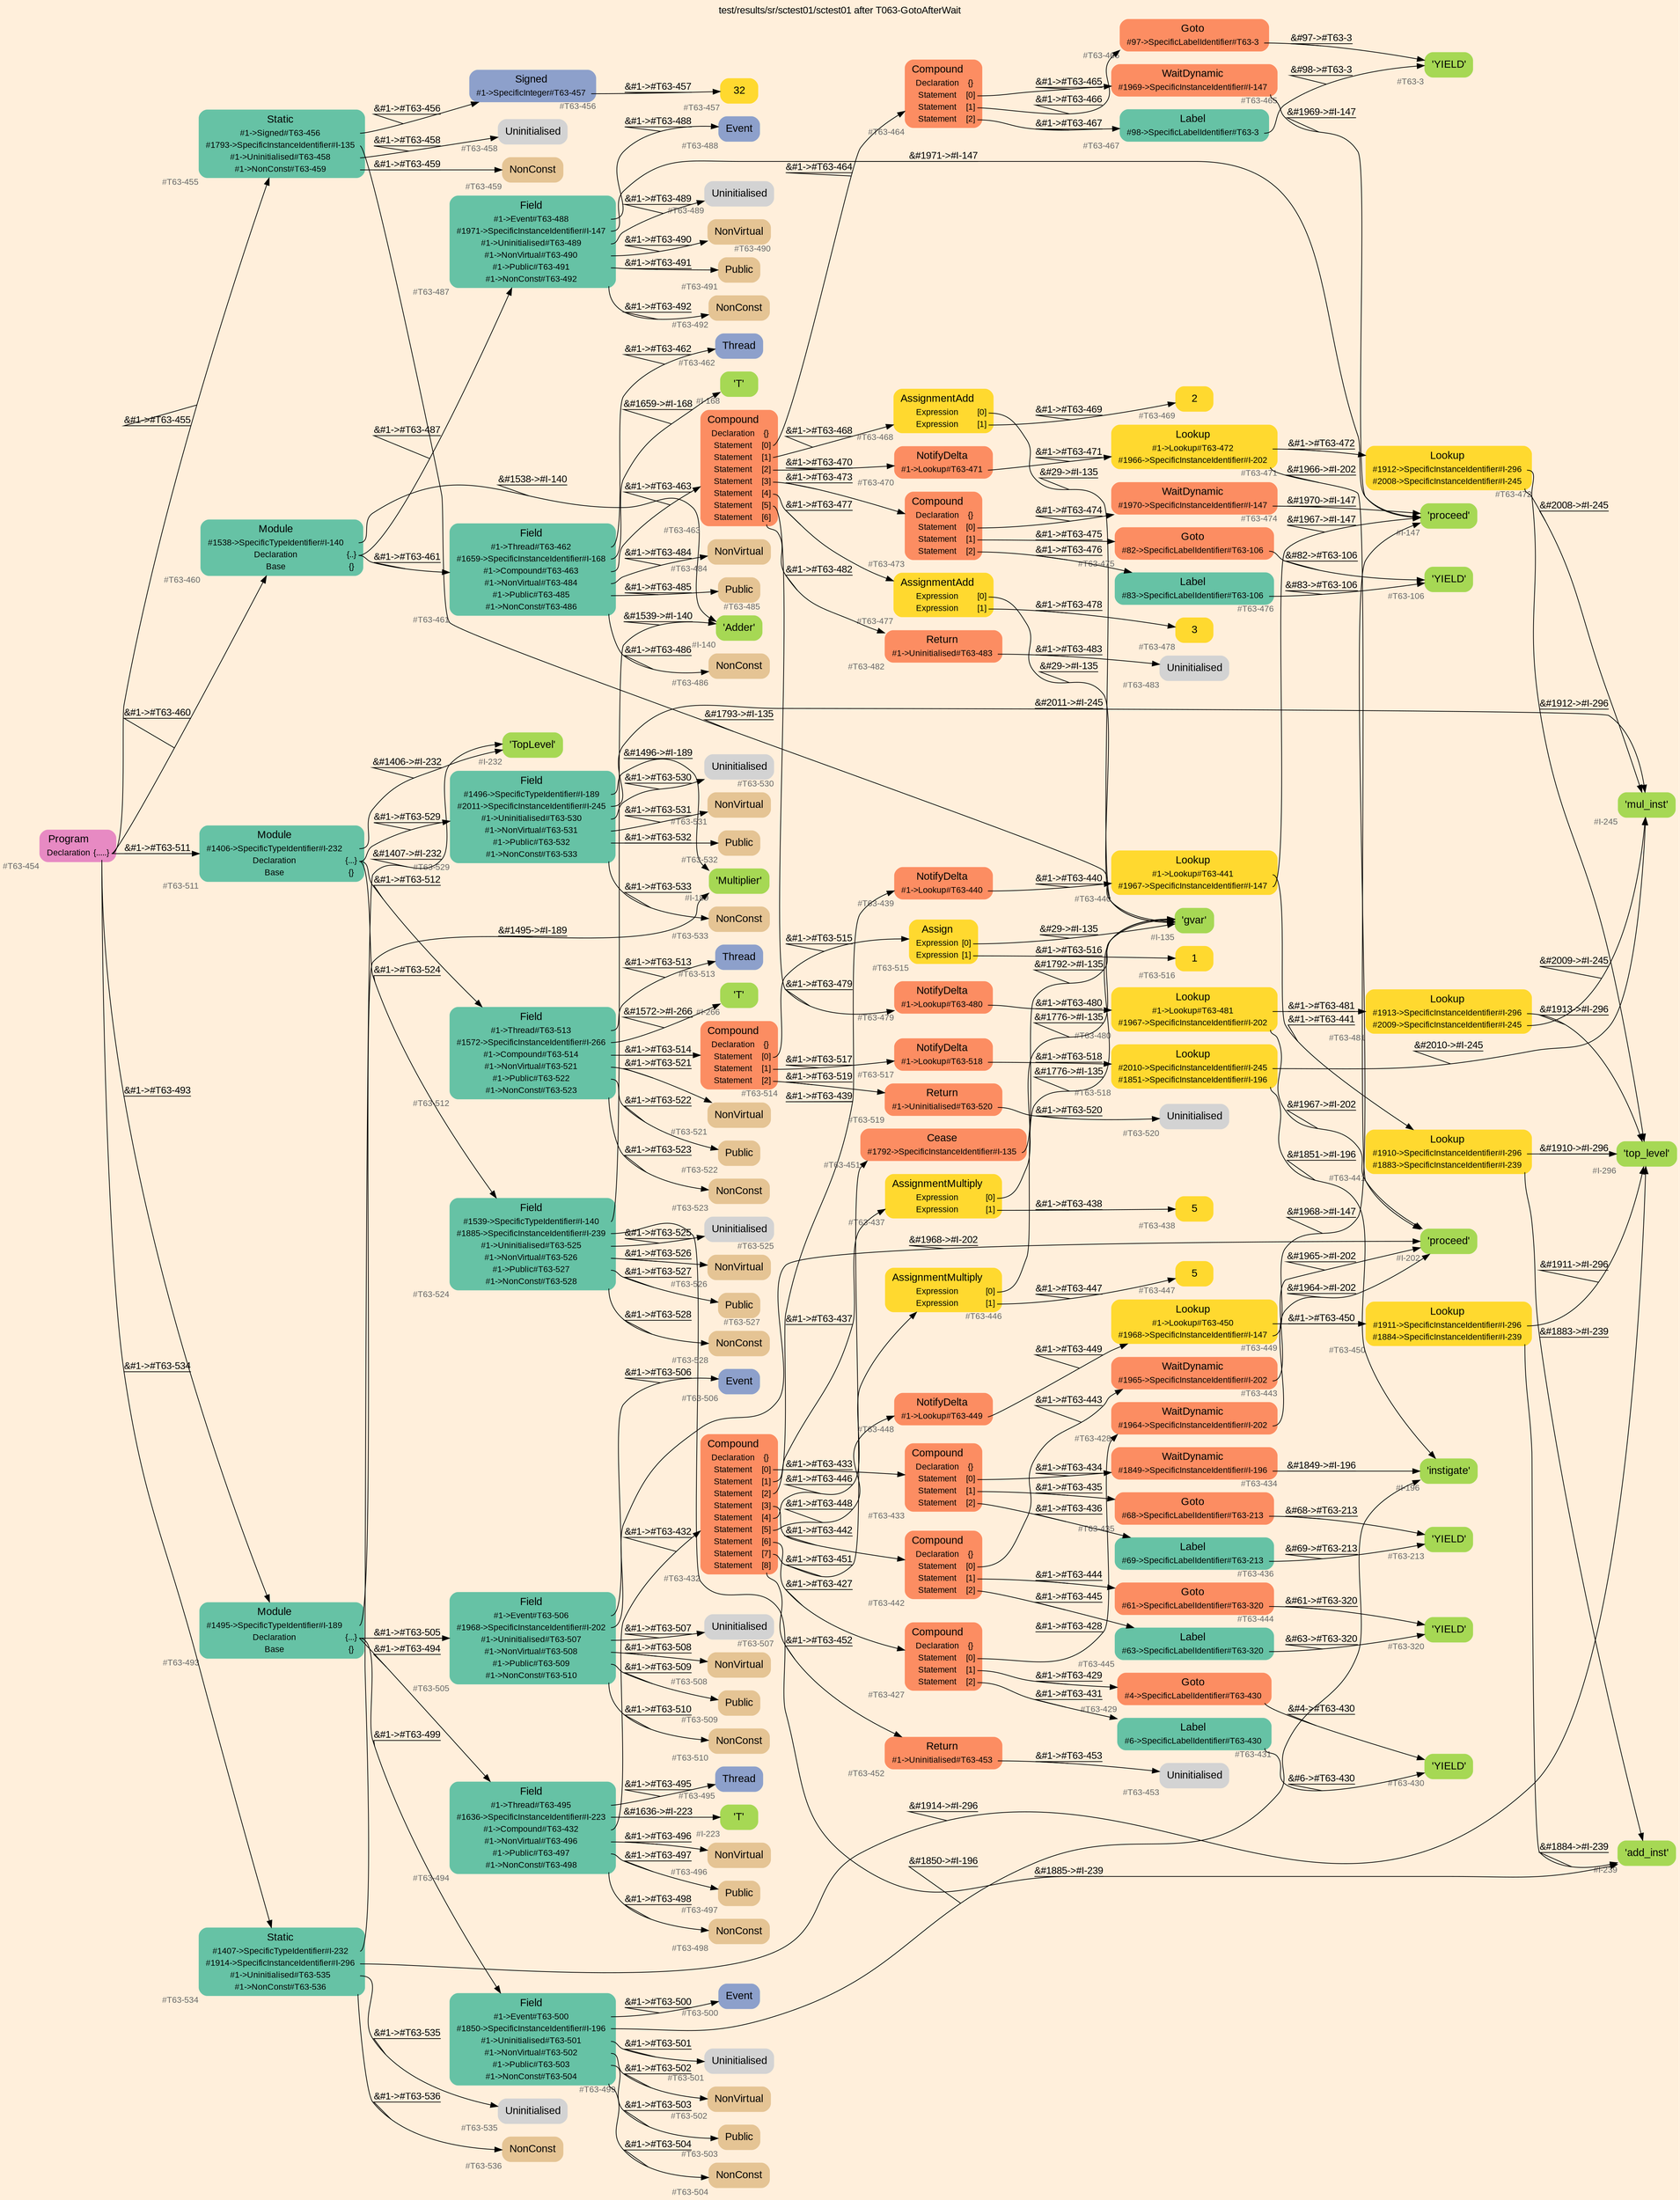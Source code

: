 digraph "test/results/sr/sctest01/sctest01 after T063-GotoAfterWait" {
label = "test/results/sr/sctest01/sctest01 after T063-GotoAfterWait"
labelloc = t
graph [
    rankdir = "LR"
    ranksep = 0.3
    bgcolor = antiquewhite1
    color = black
    fontcolor = black
    fontname = "Arial"
];
node [
    fontname = "Arial"
];
edge [
    fontname = "Arial"
];

// -------------------- node figure --------------------
// -------- block #T63-454 ----------
"#T63-454" [
    fillcolor = "/set28/4"
    xlabel = "#T63-454"
    fontsize = "12"
    fontcolor = grey40
    shape = "plaintext"
    label = <<TABLE BORDER="0" CELLBORDER="0" CELLSPACING="0">
     <TR><TD><FONT COLOR="black" POINT-SIZE="15">Program</FONT></TD></TR>
     <TR><TD><FONT COLOR="black" POINT-SIZE="12">Declaration</FONT></TD><TD PORT="port0"><FONT COLOR="black" POINT-SIZE="12">{.....}</FONT></TD></TR>
    </TABLE>>
    style = "rounded,filled"
];

// -------- block #T63-455 ----------
"#T63-455" [
    fillcolor = "/set28/1"
    xlabel = "#T63-455"
    fontsize = "12"
    fontcolor = grey40
    shape = "plaintext"
    label = <<TABLE BORDER="0" CELLBORDER="0" CELLSPACING="0">
     <TR><TD><FONT COLOR="black" POINT-SIZE="15">Static</FONT></TD></TR>
     <TR><TD><FONT COLOR="black" POINT-SIZE="12">#1-&gt;Signed#T63-456</FONT></TD><TD PORT="port0"></TD></TR>
     <TR><TD><FONT COLOR="black" POINT-SIZE="12">#1793-&gt;SpecificInstanceIdentifier#I-135</FONT></TD><TD PORT="port1"></TD></TR>
     <TR><TD><FONT COLOR="black" POINT-SIZE="12">#1-&gt;Uninitialised#T63-458</FONT></TD><TD PORT="port2"></TD></TR>
     <TR><TD><FONT COLOR="black" POINT-SIZE="12">#1-&gt;NonConst#T63-459</FONT></TD><TD PORT="port3"></TD></TR>
    </TABLE>>
    style = "rounded,filled"
];

// -------- block #T63-456 ----------
"#T63-456" [
    fillcolor = "/set28/3"
    xlabel = "#T63-456"
    fontsize = "12"
    fontcolor = grey40
    shape = "plaintext"
    label = <<TABLE BORDER="0" CELLBORDER="0" CELLSPACING="0">
     <TR><TD><FONT COLOR="black" POINT-SIZE="15">Signed</FONT></TD></TR>
     <TR><TD><FONT COLOR="black" POINT-SIZE="12">#1-&gt;SpecificInteger#T63-457</FONT></TD><TD PORT="port0"></TD></TR>
    </TABLE>>
    style = "rounded,filled"
];

// -------- block #T63-457 ----------
"#T63-457" [
    fillcolor = "/set28/6"
    xlabel = "#T63-457"
    fontsize = "12"
    fontcolor = grey40
    shape = "plaintext"
    label = <<TABLE BORDER="0" CELLBORDER="0" CELLSPACING="0">
     <TR><TD><FONT COLOR="black" POINT-SIZE="15">32</FONT></TD></TR>
    </TABLE>>
    style = "rounded,filled"
];

// -------- block #I-135 ----------
"#I-135" [
    fillcolor = "/set28/5"
    xlabel = "#I-135"
    fontsize = "12"
    fontcolor = grey40
    shape = "plaintext"
    label = <<TABLE BORDER="0" CELLBORDER="0" CELLSPACING="0">
     <TR><TD><FONT COLOR="black" POINT-SIZE="15">'gvar'</FONT></TD></TR>
    </TABLE>>
    style = "rounded,filled"
];

// -------- block #T63-458 ----------
"#T63-458" [
    xlabel = "#T63-458"
    fontsize = "12"
    fontcolor = grey40
    shape = "plaintext"
    label = <<TABLE BORDER="0" CELLBORDER="0" CELLSPACING="0">
     <TR><TD><FONT COLOR="black" POINT-SIZE="15">Uninitialised</FONT></TD></TR>
    </TABLE>>
    style = "rounded,filled"
];

// -------- block #T63-459 ----------
"#T63-459" [
    fillcolor = "/set28/7"
    xlabel = "#T63-459"
    fontsize = "12"
    fontcolor = grey40
    shape = "plaintext"
    label = <<TABLE BORDER="0" CELLBORDER="0" CELLSPACING="0">
     <TR><TD><FONT COLOR="black" POINT-SIZE="15">NonConst</FONT></TD></TR>
    </TABLE>>
    style = "rounded,filled"
];

// -------- block #T63-460 ----------
"#T63-460" [
    fillcolor = "/set28/1"
    xlabel = "#T63-460"
    fontsize = "12"
    fontcolor = grey40
    shape = "plaintext"
    label = <<TABLE BORDER="0" CELLBORDER="0" CELLSPACING="0">
     <TR><TD><FONT COLOR="black" POINT-SIZE="15">Module</FONT></TD></TR>
     <TR><TD><FONT COLOR="black" POINT-SIZE="12">#1538-&gt;SpecificTypeIdentifier#I-140</FONT></TD><TD PORT="port0"></TD></TR>
     <TR><TD><FONT COLOR="black" POINT-SIZE="12">Declaration</FONT></TD><TD PORT="port1"><FONT COLOR="black" POINT-SIZE="12">{..}</FONT></TD></TR>
     <TR><TD><FONT COLOR="black" POINT-SIZE="12">Base</FONT></TD><TD PORT="port2"><FONT COLOR="black" POINT-SIZE="12">{}</FONT></TD></TR>
    </TABLE>>
    style = "rounded,filled"
];

// -------- block #I-140 ----------
"#I-140" [
    fillcolor = "/set28/5"
    xlabel = "#I-140"
    fontsize = "12"
    fontcolor = grey40
    shape = "plaintext"
    label = <<TABLE BORDER="0" CELLBORDER="0" CELLSPACING="0">
     <TR><TD><FONT COLOR="black" POINT-SIZE="15">'Adder'</FONT></TD></TR>
    </TABLE>>
    style = "rounded,filled"
];

// -------- block #T63-461 ----------
"#T63-461" [
    fillcolor = "/set28/1"
    xlabel = "#T63-461"
    fontsize = "12"
    fontcolor = grey40
    shape = "plaintext"
    label = <<TABLE BORDER="0" CELLBORDER="0" CELLSPACING="0">
     <TR><TD><FONT COLOR="black" POINT-SIZE="15">Field</FONT></TD></TR>
     <TR><TD><FONT COLOR="black" POINT-SIZE="12">#1-&gt;Thread#T63-462</FONT></TD><TD PORT="port0"></TD></TR>
     <TR><TD><FONT COLOR="black" POINT-SIZE="12">#1659-&gt;SpecificInstanceIdentifier#I-168</FONT></TD><TD PORT="port1"></TD></TR>
     <TR><TD><FONT COLOR="black" POINT-SIZE="12">#1-&gt;Compound#T63-463</FONT></TD><TD PORT="port2"></TD></TR>
     <TR><TD><FONT COLOR="black" POINT-SIZE="12">#1-&gt;NonVirtual#T63-484</FONT></TD><TD PORT="port3"></TD></TR>
     <TR><TD><FONT COLOR="black" POINT-SIZE="12">#1-&gt;Public#T63-485</FONT></TD><TD PORT="port4"></TD></TR>
     <TR><TD><FONT COLOR="black" POINT-SIZE="12">#1-&gt;NonConst#T63-486</FONT></TD><TD PORT="port5"></TD></TR>
    </TABLE>>
    style = "rounded,filled"
];

// -------- block #T63-462 ----------
"#T63-462" [
    fillcolor = "/set28/3"
    xlabel = "#T63-462"
    fontsize = "12"
    fontcolor = grey40
    shape = "plaintext"
    label = <<TABLE BORDER="0" CELLBORDER="0" CELLSPACING="0">
     <TR><TD><FONT COLOR="black" POINT-SIZE="15">Thread</FONT></TD></TR>
    </TABLE>>
    style = "rounded,filled"
];

// -------- block #I-168 ----------
"#I-168" [
    fillcolor = "/set28/5"
    xlabel = "#I-168"
    fontsize = "12"
    fontcolor = grey40
    shape = "plaintext"
    label = <<TABLE BORDER="0" CELLBORDER="0" CELLSPACING="0">
     <TR><TD><FONT COLOR="black" POINT-SIZE="15">'T'</FONT></TD></TR>
    </TABLE>>
    style = "rounded,filled"
];

// -------- block #T63-463 ----------
"#T63-463" [
    fillcolor = "/set28/2"
    xlabel = "#T63-463"
    fontsize = "12"
    fontcolor = grey40
    shape = "plaintext"
    label = <<TABLE BORDER="0" CELLBORDER="0" CELLSPACING="0">
     <TR><TD><FONT COLOR="black" POINT-SIZE="15">Compound</FONT></TD></TR>
     <TR><TD><FONT COLOR="black" POINT-SIZE="12">Declaration</FONT></TD><TD PORT="port0"><FONT COLOR="black" POINT-SIZE="12">{}</FONT></TD></TR>
     <TR><TD><FONT COLOR="black" POINT-SIZE="12">Statement</FONT></TD><TD PORT="port1"><FONT COLOR="black" POINT-SIZE="12">[0]</FONT></TD></TR>
     <TR><TD><FONT COLOR="black" POINT-SIZE="12">Statement</FONT></TD><TD PORT="port2"><FONT COLOR="black" POINT-SIZE="12">[1]</FONT></TD></TR>
     <TR><TD><FONT COLOR="black" POINT-SIZE="12">Statement</FONT></TD><TD PORT="port3"><FONT COLOR="black" POINT-SIZE="12">[2]</FONT></TD></TR>
     <TR><TD><FONT COLOR="black" POINT-SIZE="12">Statement</FONT></TD><TD PORT="port4"><FONT COLOR="black" POINT-SIZE="12">[3]</FONT></TD></TR>
     <TR><TD><FONT COLOR="black" POINT-SIZE="12">Statement</FONT></TD><TD PORT="port5"><FONT COLOR="black" POINT-SIZE="12">[4]</FONT></TD></TR>
     <TR><TD><FONT COLOR="black" POINT-SIZE="12">Statement</FONT></TD><TD PORT="port6"><FONT COLOR="black" POINT-SIZE="12">[5]</FONT></TD></TR>
     <TR><TD><FONT COLOR="black" POINT-SIZE="12">Statement</FONT></TD><TD PORT="port7"><FONT COLOR="black" POINT-SIZE="12">[6]</FONT></TD></TR>
    </TABLE>>
    style = "rounded,filled"
];

// -------- block #T63-464 ----------
"#T63-464" [
    fillcolor = "/set28/2"
    xlabel = "#T63-464"
    fontsize = "12"
    fontcolor = grey40
    shape = "plaintext"
    label = <<TABLE BORDER="0" CELLBORDER="0" CELLSPACING="0">
     <TR><TD><FONT COLOR="black" POINT-SIZE="15">Compound</FONT></TD></TR>
     <TR><TD><FONT COLOR="black" POINT-SIZE="12">Declaration</FONT></TD><TD PORT="port0"><FONT COLOR="black" POINT-SIZE="12">{}</FONT></TD></TR>
     <TR><TD><FONT COLOR="black" POINT-SIZE="12">Statement</FONT></TD><TD PORT="port1"><FONT COLOR="black" POINT-SIZE="12">[0]</FONT></TD></TR>
     <TR><TD><FONT COLOR="black" POINT-SIZE="12">Statement</FONT></TD><TD PORT="port2"><FONT COLOR="black" POINT-SIZE="12">[1]</FONT></TD></TR>
     <TR><TD><FONT COLOR="black" POINT-SIZE="12">Statement</FONT></TD><TD PORT="port3"><FONT COLOR="black" POINT-SIZE="12">[2]</FONT></TD></TR>
    </TABLE>>
    style = "rounded,filled"
];

// -------- block #T63-465 ----------
"#T63-465" [
    fillcolor = "/set28/2"
    xlabel = "#T63-465"
    fontsize = "12"
    fontcolor = grey40
    shape = "plaintext"
    label = <<TABLE BORDER="0" CELLBORDER="0" CELLSPACING="0">
     <TR><TD><FONT COLOR="black" POINT-SIZE="15">WaitDynamic</FONT></TD></TR>
     <TR><TD><FONT COLOR="black" POINT-SIZE="12">#1969-&gt;SpecificInstanceIdentifier#I-147</FONT></TD><TD PORT="port0"></TD></TR>
    </TABLE>>
    style = "rounded,filled"
];

// -------- block #I-147 ----------
"#I-147" [
    fillcolor = "/set28/5"
    xlabel = "#I-147"
    fontsize = "12"
    fontcolor = grey40
    shape = "plaintext"
    label = <<TABLE BORDER="0" CELLBORDER="0" CELLSPACING="0">
     <TR><TD><FONT COLOR="black" POINT-SIZE="15">'proceed'</FONT></TD></TR>
    </TABLE>>
    style = "rounded,filled"
];

// -------- block #T63-466 ----------
"#T63-466" [
    fillcolor = "/set28/2"
    xlabel = "#T63-466"
    fontsize = "12"
    fontcolor = grey40
    shape = "plaintext"
    label = <<TABLE BORDER="0" CELLBORDER="0" CELLSPACING="0">
     <TR><TD><FONT COLOR="black" POINT-SIZE="15">Goto</FONT></TD></TR>
     <TR><TD><FONT COLOR="black" POINT-SIZE="12">#97-&gt;SpecificLabelIdentifier#T63-3</FONT></TD><TD PORT="port0"></TD></TR>
    </TABLE>>
    style = "rounded,filled"
];

// -------- block #T63-3 ----------
"#T63-3" [
    fillcolor = "/set28/5"
    xlabel = "#T63-3"
    fontsize = "12"
    fontcolor = grey40
    shape = "plaintext"
    label = <<TABLE BORDER="0" CELLBORDER="0" CELLSPACING="0">
     <TR><TD><FONT COLOR="black" POINT-SIZE="15">'YIELD'</FONT></TD></TR>
    </TABLE>>
    style = "rounded,filled"
];

// -------- block #T63-467 ----------
"#T63-467" [
    fillcolor = "/set28/1"
    xlabel = "#T63-467"
    fontsize = "12"
    fontcolor = grey40
    shape = "plaintext"
    label = <<TABLE BORDER="0" CELLBORDER="0" CELLSPACING="0">
     <TR><TD><FONT COLOR="black" POINT-SIZE="15">Label</FONT></TD></TR>
     <TR><TD><FONT COLOR="black" POINT-SIZE="12">#98-&gt;SpecificLabelIdentifier#T63-3</FONT></TD><TD PORT="port0"></TD></TR>
    </TABLE>>
    style = "rounded,filled"
];

// -------- block #T63-468 ----------
"#T63-468" [
    fillcolor = "/set28/6"
    xlabel = "#T63-468"
    fontsize = "12"
    fontcolor = grey40
    shape = "plaintext"
    label = <<TABLE BORDER="0" CELLBORDER="0" CELLSPACING="0">
     <TR><TD><FONT COLOR="black" POINT-SIZE="15">AssignmentAdd</FONT></TD></TR>
     <TR><TD><FONT COLOR="black" POINT-SIZE="12">Expression</FONT></TD><TD PORT="port0"><FONT COLOR="black" POINT-SIZE="12">[0]</FONT></TD></TR>
     <TR><TD><FONT COLOR="black" POINT-SIZE="12">Expression</FONT></TD><TD PORT="port1"><FONT COLOR="black" POINT-SIZE="12">[1]</FONT></TD></TR>
    </TABLE>>
    style = "rounded,filled"
];

// -------- block #T63-469 ----------
"#T63-469" [
    fillcolor = "/set28/6"
    xlabel = "#T63-469"
    fontsize = "12"
    fontcolor = grey40
    shape = "plaintext"
    label = <<TABLE BORDER="0" CELLBORDER="0" CELLSPACING="0">
     <TR><TD><FONT COLOR="black" POINT-SIZE="15">2</FONT></TD></TR>
    </TABLE>>
    style = "rounded,filled"
];

// -------- block #T63-470 ----------
"#T63-470" [
    fillcolor = "/set28/2"
    xlabel = "#T63-470"
    fontsize = "12"
    fontcolor = grey40
    shape = "plaintext"
    label = <<TABLE BORDER="0" CELLBORDER="0" CELLSPACING="0">
     <TR><TD><FONT COLOR="black" POINT-SIZE="15">NotifyDelta</FONT></TD></TR>
     <TR><TD><FONT COLOR="black" POINT-SIZE="12">#1-&gt;Lookup#T63-471</FONT></TD><TD PORT="port0"></TD></TR>
    </TABLE>>
    style = "rounded,filled"
];

// -------- block #T63-471 ----------
"#T63-471" [
    fillcolor = "/set28/6"
    xlabel = "#T63-471"
    fontsize = "12"
    fontcolor = grey40
    shape = "plaintext"
    label = <<TABLE BORDER="0" CELLBORDER="0" CELLSPACING="0">
     <TR><TD><FONT COLOR="black" POINT-SIZE="15">Lookup</FONT></TD></TR>
     <TR><TD><FONT COLOR="black" POINT-SIZE="12">#1-&gt;Lookup#T63-472</FONT></TD><TD PORT="port0"></TD></TR>
     <TR><TD><FONT COLOR="black" POINT-SIZE="12">#1966-&gt;SpecificInstanceIdentifier#I-202</FONT></TD><TD PORT="port1"></TD></TR>
    </TABLE>>
    style = "rounded,filled"
];

// -------- block #T63-472 ----------
"#T63-472" [
    fillcolor = "/set28/6"
    xlabel = "#T63-472"
    fontsize = "12"
    fontcolor = grey40
    shape = "plaintext"
    label = <<TABLE BORDER="0" CELLBORDER="0" CELLSPACING="0">
     <TR><TD><FONT COLOR="black" POINT-SIZE="15">Lookup</FONT></TD></TR>
     <TR><TD><FONT COLOR="black" POINT-SIZE="12">#1912-&gt;SpecificInstanceIdentifier#I-296</FONT></TD><TD PORT="port0"></TD></TR>
     <TR><TD><FONT COLOR="black" POINT-SIZE="12">#2008-&gt;SpecificInstanceIdentifier#I-245</FONT></TD><TD PORT="port1"></TD></TR>
    </TABLE>>
    style = "rounded,filled"
];

// -------- block #I-296 ----------
"#I-296" [
    fillcolor = "/set28/5"
    xlabel = "#I-296"
    fontsize = "12"
    fontcolor = grey40
    shape = "plaintext"
    label = <<TABLE BORDER="0" CELLBORDER="0" CELLSPACING="0">
     <TR><TD><FONT COLOR="black" POINT-SIZE="15">'top_level'</FONT></TD></TR>
    </TABLE>>
    style = "rounded,filled"
];

// -------- block #I-245 ----------
"#I-245" [
    fillcolor = "/set28/5"
    xlabel = "#I-245"
    fontsize = "12"
    fontcolor = grey40
    shape = "plaintext"
    label = <<TABLE BORDER="0" CELLBORDER="0" CELLSPACING="0">
     <TR><TD><FONT COLOR="black" POINT-SIZE="15">'mul_inst'</FONT></TD></TR>
    </TABLE>>
    style = "rounded,filled"
];

// -------- block #I-202 ----------
"#I-202" [
    fillcolor = "/set28/5"
    xlabel = "#I-202"
    fontsize = "12"
    fontcolor = grey40
    shape = "plaintext"
    label = <<TABLE BORDER="0" CELLBORDER="0" CELLSPACING="0">
     <TR><TD><FONT COLOR="black" POINT-SIZE="15">'proceed'</FONT></TD></TR>
    </TABLE>>
    style = "rounded,filled"
];

// -------- block #T63-473 ----------
"#T63-473" [
    fillcolor = "/set28/2"
    xlabel = "#T63-473"
    fontsize = "12"
    fontcolor = grey40
    shape = "plaintext"
    label = <<TABLE BORDER="0" CELLBORDER="0" CELLSPACING="0">
     <TR><TD><FONT COLOR="black" POINT-SIZE="15">Compound</FONT></TD></TR>
     <TR><TD><FONT COLOR="black" POINT-SIZE="12">Declaration</FONT></TD><TD PORT="port0"><FONT COLOR="black" POINT-SIZE="12">{}</FONT></TD></TR>
     <TR><TD><FONT COLOR="black" POINT-SIZE="12">Statement</FONT></TD><TD PORT="port1"><FONT COLOR="black" POINT-SIZE="12">[0]</FONT></TD></TR>
     <TR><TD><FONT COLOR="black" POINT-SIZE="12">Statement</FONT></TD><TD PORT="port2"><FONT COLOR="black" POINT-SIZE="12">[1]</FONT></TD></TR>
     <TR><TD><FONT COLOR="black" POINT-SIZE="12">Statement</FONT></TD><TD PORT="port3"><FONT COLOR="black" POINT-SIZE="12">[2]</FONT></TD></TR>
    </TABLE>>
    style = "rounded,filled"
];

// -------- block #T63-474 ----------
"#T63-474" [
    fillcolor = "/set28/2"
    xlabel = "#T63-474"
    fontsize = "12"
    fontcolor = grey40
    shape = "plaintext"
    label = <<TABLE BORDER="0" CELLBORDER="0" CELLSPACING="0">
     <TR><TD><FONT COLOR="black" POINT-SIZE="15">WaitDynamic</FONT></TD></TR>
     <TR><TD><FONT COLOR="black" POINT-SIZE="12">#1970-&gt;SpecificInstanceIdentifier#I-147</FONT></TD><TD PORT="port0"></TD></TR>
    </TABLE>>
    style = "rounded,filled"
];

// -------- block #T63-475 ----------
"#T63-475" [
    fillcolor = "/set28/2"
    xlabel = "#T63-475"
    fontsize = "12"
    fontcolor = grey40
    shape = "plaintext"
    label = <<TABLE BORDER="0" CELLBORDER="0" CELLSPACING="0">
     <TR><TD><FONT COLOR="black" POINT-SIZE="15">Goto</FONT></TD></TR>
     <TR><TD><FONT COLOR="black" POINT-SIZE="12">#82-&gt;SpecificLabelIdentifier#T63-106</FONT></TD><TD PORT="port0"></TD></TR>
    </TABLE>>
    style = "rounded,filled"
];

// -------- block #T63-106 ----------
"#T63-106" [
    fillcolor = "/set28/5"
    xlabel = "#T63-106"
    fontsize = "12"
    fontcolor = grey40
    shape = "plaintext"
    label = <<TABLE BORDER="0" CELLBORDER="0" CELLSPACING="0">
     <TR><TD><FONT COLOR="black" POINT-SIZE="15">'YIELD'</FONT></TD></TR>
    </TABLE>>
    style = "rounded,filled"
];

// -------- block #T63-476 ----------
"#T63-476" [
    fillcolor = "/set28/1"
    xlabel = "#T63-476"
    fontsize = "12"
    fontcolor = grey40
    shape = "plaintext"
    label = <<TABLE BORDER="0" CELLBORDER="0" CELLSPACING="0">
     <TR><TD><FONT COLOR="black" POINT-SIZE="15">Label</FONT></TD></TR>
     <TR><TD><FONT COLOR="black" POINT-SIZE="12">#83-&gt;SpecificLabelIdentifier#T63-106</FONT></TD><TD PORT="port0"></TD></TR>
    </TABLE>>
    style = "rounded,filled"
];

// -------- block #T63-477 ----------
"#T63-477" [
    fillcolor = "/set28/6"
    xlabel = "#T63-477"
    fontsize = "12"
    fontcolor = grey40
    shape = "plaintext"
    label = <<TABLE BORDER="0" CELLBORDER="0" CELLSPACING="0">
     <TR><TD><FONT COLOR="black" POINT-SIZE="15">AssignmentAdd</FONT></TD></TR>
     <TR><TD><FONT COLOR="black" POINT-SIZE="12">Expression</FONT></TD><TD PORT="port0"><FONT COLOR="black" POINT-SIZE="12">[0]</FONT></TD></TR>
     <TR><TD><FONT COLOR="black" POINT-SIZE="12">Expression</FONT></TD><TD PORT="port1"><FONT COLOR="black" POINT-SIZE="12">[1]</FONT></TD></TR>
    </TABLE>>
    style = "rounded,filled"
];

// -------- block #T63-478 ----------
"#T63-478" [
    fillcolor = "/set28/6"
    xlabel = "#T63-478"
    fontsize = "12"
    fontcolor = grey40
    shape = "plaintext"
    label = <<TABLE BORDER="0" CELLBORDER="0" CELLSPACING="0">
     <TR><TD><FONT COLOR="black" POINT-SIZE="15">3</FONT></TD></TR>
    </TABLE>>
    style = "rounded,filled"
];

// -------- block #T63-479 ----------
"#T63-479" [
    fillcolor = "/set28/2"
    xlabel = "#T63-479"
    fontsize = "12"
    fontcolor = grey40
    shape = "plaintext"
    label = <<TABLE BORDER="0" CELLBORDER="0" CELLSPACING="0">
     <TR><TD><FONT COLOR="black" POINT-SIZE="15">NotifyDelta</FONT></TD></TR>
     <TR><TD><FONT COLOR="black" POINT-SIZE="12">#1-&gt;Lookup#T63-480</FONT></TD><TD PORT="port0"></TD></TR>
    </TABLE>>
    style = "rounded,filled"
];

// -------- block #T63-480 ----------
"#T63-480" [
    fillcolor = "/set28/6"
    xlabel = "#T63-480"
    fontsize = "12"
    fontcolor = grey40
    shape = "plaintext"
    label = <<TABLE BORDER="0" CELLBORDER="0" CELLSPACING="0">
     <TR><TD><FONT COLOR="black" POINT-SIZE="15">Lookup</FONT></TD></TR>
     <TR><TD><FONT COLOR="black" POINT-SIZE="12">#1-&gt;Lookup#T63-481</FONT></TD><TD PORT="port0"></TD></TR>
     <TR><TD><FONT COLOR="black" POINT-SIZE="12">#1967-&gt;SpecificInstanceIdentifier#I-202</FONT></TD><TD PORT="port1"></TD></TR>
    </TABLE>>
    style = "rounded,filled"
];

// -------- block #T63-481 ----------
"#T63-481" [
    fillcolor = "/set28/6"
    xlabel = "#T63-481"
    fontsize = "12"
    fontcolor = grey40
    shape = "plaintext"
    label = <<TABLE BORDER="0" CELLBORDER="0" CELLSPACING="0">
     <TR><TD><FONT COLOR="black" POINT-SIZE="15">Lookup</FONT></TD></TR>
     <TR><TD><FONT COLOR="black" POINT-SIZE="12">#1913-&gt;SpecificInstanceIdentifier#I-296</FONT></TD><TD PORT="port0"></TD></TR>
     <TR><TD><FONT COLOR="black" POINT-SIZE="12">#2009-&gt;SpecificInstanceIdentifier#I-245</FONT></TD><TD PORT="port1"></TD></TR>
    </TABLE>>
    style = "rounded,filled"
];

// -------- block #T63-482 ----------
"#T63-482" [
    fillcolor = "/set28/2"
    xlabel = "#T63-482"
    fontsize = "12"
    fontcolor = grey40
    shape = "plaintext"
    label = <<TABLE BORDER="0" CELLBORDER="0" CELLSPACING="0">
     <TR><TD><FONT COLOR="black" POINT-SIZE="15">Return</FONT></TD></TR>
     <TR><TD><FONT COLOR="black" POINT-SIZE="12">#1-&gt;Uninitialised#T63-483</FONT></TD><TD PORT="port0"></TD></TR>
    </TABLE>>
    style = "rounded,filled"
];

// -------- block #T63-483 ----------
"#T63-483" [
    xlabel = "#T63-483"
    fontsize = "12"
    fontcolor = grey40
    shape = "plaintext"
    label = <<TABLE BORDER="0" CELLBORDER="0" CELLSPACING="0">
     <TR><TD><FONT COLOR="black" POINT-SIZE="15">Uninitialised</FONT></TD></TR>
    </TABLE>>
    style = "rounded,filled"
];

// -------- block #T63-484 ----------
"#T63-484" [
    fillcolor = "/set28/7"
    xlabel = "#T63-484"
    fontsize = "12"
    fontcolor = grey40
    shape = "plaintext"
    label = <<TABLE BORDER="0" CELLBORDER="0" CELLSPACING="0">
     <TR><TD><FONT COLOR="black" POINT-SIZE="15">NonVirtual</FONT></TD></TR>
    </TABLE>>
    style = "rounded,filled"
];

// -------- block #T63-485 ----------
"#T63-485" [
    fillcolor = "/set28/7"
    xlabel = "#T63-485"
    fontsize = "12"
    fontcolor = grey40
    shape = "plaintext"
    label = <<TABLE BORDER="0" CELLBORDER="0" CELLSPACING="0">
     <TR><TD><FONT COLOR="black" POINT-SIZE="15">Public</FONT></TD></TR>
    </TABLE>>
    style = "rounded,filled"
];

// -------- block #T63-486 ----------
"#T63-486" [
    fillcolor = "/set28/7"
    xlabel = "#T63-486"
    fontsize = "12"
    fontcolor = grey40
    shape = "plaintext"
    label = <<TABLE BORDER="0" CELLBORDER="0" CELLSPACING="0">
     <TR><TD><FONT COLOR="black" POINT-SIZE="15">NonConst</FONT></TD></TR>
    </TABLE>>
    style = "rounded,filled"
];

// -------- block #T63-487 ----------
"#T63-487" [
    fillcolor = "/set28/1"
    xlabel = "#T63-487"
    fontsize = "12"
    fontcolor = grey40
    shape = "plaintext"
    label = <<TABLE BORDER="0" CELLBORDER="0" CELLSPACING="0">
     <TR><TD><FONT COLOR="black" POINT-SIZE="15">Field</FONT></TD></TR>
     <TR><TD><FONT COLOR="black" POINT-SIZE="12">#1-&gt;Event#T63-488</FONT></TD><TD PORT="port0"></TD></TR>
     <TR><TD><FONT COLOR="black" POINT-SIZE="12">#1971-&gt;SpecificInstanceIdentifier#I-147</FONT></TD><TD PORT="port1"></TD></TR>
     <TR><TD><FONT COLOR="black" POINT-SIZE="12">#1-&gt;Uninitialised#T63-489</FONT></TD><TD PORT="port2"></TD></TR>
     <TR><TD><FONT COLOR="black" POINT-SIZE="12">#1-&gt;NonVirtual#T63-490</FONT></TD><TD PORT="port3"></TD></TR>
     <TR><TD><FONT COLOR="black" POINT-SIZE="12">#1-&gt;Public#T63-491</FONT></TD><TD PORT="port4"></TD></TR>
     <TR><TD><FONT COLOR="black" POINT-SIZE="12">#1-&gt;NonConst#T63-492</FONT></TD><TD PORT="port5"></TD></TR>
    </TABLE>>
    style = "rounded,filled"
];

// -------- block #T63-488 ----------
"#T63-488" [
    fillcolor = "/set28/3"
    xlabel = "#T63-488"
    fontsize = "12"
    fontcolor = grey40
    shape = "plaintext"
    label = <<TABLE BORDER="0" CELLBORDER="0" CELLSPACING="0">
     <TR><TD><FONT COLOR="black" POINT-SIZE="15">Event</FONT></TD></TR>
    </TABLE>>
    style = "rounded,filled"
];

// -------- block #T63-489 ----------
"#T63-489" [
    xlabel = "#T63-489"
    fontsize = "12"
    fontcolor = grey40
    shape = "plaintext"
    label = <<TABLE BORDER="0" CELLBORDER="0" CELLSPACING="0">
     <TR><TD><FONT COLOR="black" POINT-SIZE="15">Uninitialised</FONT></TD></TR>
    </TABLE>>
    style = "rounded,filled"
];

// -------- block #T63-490 ----------
"#T63-490" [
    fillcolor = "/set28/7"
    xlabel = "#T63-490"
    fontsize = "12"
    fontcolor = grey40
    shape = "plaintext"
    label = <<TABLE BORDER="0" CELLBORDER="0" CELLSPACING="0">
     <TR><TD><FONT COLOR="black" POINT-SIZE="15">NonVirtual</FONT></TD></TR>
    </TABLE>>
    style = "rounded,filled"
];

// -------- block #T63-491 ----------
"#T63-491" [
    fillcolor = "/set28/7"
    xlabel = "#T63-491"
    fontsize = "12"
    fontcolor = grey40
    shape = "plaintext"
    label = <<TABLE BORDER="0" CELLBORDER="0" CELLSPACING="0">
     <TR><TD><FONT COLOR="black" POINT-SIZE="15">Public</FONT></TD></TR>
    </TABLE>>
    style = "rounded,filled"
];

// -------- block #T63-492 ----------
"#T63-492" [
    fillcolor = "/set28/7"
    xlabel = "#T63-492"
    fontsize = "12"
    fontcolor = grey40
    shape = "plaintext"
    label = <<TABLE BORDER="0" CELLBORDER="0" CELLSPACING="0">
     <TR><TD><FONT COLOR="black" POINT-SIZE="15">NonConst</FONT></TD></TR>
    </TABLE>>
    style = "rounded,filled"
];

// -------- block #T63-493 ----------
"#T63-493" [
    fillcolor = "/set28/1"
    xlabel = "#T63-493"
    fontsize = "12"
    fontcolor = grey40
    shape = "plaintext"
    label = <<TABLE BORDER="0" CELLBORDER="0" CELLSPACING="0">
     <TR><TD><FONT COLOR="black" POINT-SIZE="15">Module</FONT></TD></TR>
     <TR><TD><FONT COLOR="black" POINT-SIZE="12">#1495-&gt;SpecificTypeIdentifier#I-189</FONT></TD><TD PORT="port0"></TD></TR>
     <TR><TD><FONT COLOR="black" POINT-SIZE="12">Declaration</FONT></TD><TD PORT="port1"><FONT COLOR="black" POINT-SIZE="12">{...}</FONT></TD></TR>
     <TR><TD><FONT COLOR="black" POINT-SIZE="12">Base</FONT></TD><TD PORT="port2"><FONT COLOR="black" POINT-SIZE="12">{}</FONT></TD></TR>
    </TABLE>>
    style = "rounded,filled"
];

// -------- block #I-189 ----------
"#I-189" [
    fillcolor = "/set28/5"
    xlabel = "#I-189"
    fontsize = "12"
    fontcolor = grey40
    shape = "plaintext"
    label = <<TABLE BORDER="0" CELLBORDER="0" CELLSPACING="0">
     <TR><TD><FONT COLOR="black" POINT-SIZE="15">'Multiplier'</FONT></TD></TR>
    </TABLE>>
    style = "rounded,filled"
];

// -------- block #T63-494 ----------
"#T63-494" [
    fillcolor = "/set28/1"
    xlabel = "#T63-494"
    fontsize = "12"
    fontcolor = grey40
    shape = "plaintext"
    label = <<TABLE BORDER="0" CELLBORDER="0" CELLSPACING="0">
     <TR><TD><FONT COLOR="black" POINT-SIZE="15">Field</FONT></TD></TR>
     <TR><TD><FONT COLOR="black" POINT-SIZE="12">#1-&gt;Thread#T63-495</FONT></TD><TD PORT="port0"></TD></TR>
     <TR><TD><FONT COLOR="black" POINT-SIZE="12">#1636-&gt;SpecificInstanceIdentifier#I-223</FONT></TD><TD PORT="port1"></TD></TR>
     <TR><TD><FONT COLOR="black" POINT-SIZE="12">#1-&gt;Compound#T63-432</FONT></TD><TD PORT="port2"></TD></TR>
     <TR><TD><FONT COLOR="black" POINT-SIZE="12">#1-&gt;NonVirtual#T63-496</FONT></TD><TD PORT="port3"></TD></TR>
     <TR><TD><FONT COLOR="black" POINT-SIZE="12">#1-&gt;Public#T63-497</FONT></TD><TD PORT="port4"></TD></TR>
     <TR><TD><FONT COLOR="black" POINT-SIZE="12">#1-&gt;NonConst#T63-498</FONT></TD><TD PORT="port5"></TD></TR>
    </TABLE>>
    style = "rounded,filled"
];

// -------- block #T63-495 ----------
"#T63-495" [
    fillcolor = "/set28/3"
    xlabel = "#T63-495"
    fontsize = "12"
    fontcolor = grey40
    shape = "plaintext"
    label = <<TABLE BORDER="0" CELLBORDER="0" CELLSPACING="0">
     <TR><TD><FONT COLOR="black" POINT-SIZE="15">Thread</FONT></TD></TR>
    </TABLE>>
    style = "rounded,filled"
];

// -------- block #I-223 ----------
"#I-223" [
    fillcolor = "/set28/5"
    xlabel = "#I-223"
    fontsize = "12"
    fontcolor = grey40
    shape = "plaintext"
    label = <<TABLE BORDER="0" CELLBORDER="0" CELLSPACING="0">
     <TR><TD><FONT COLOR="black" POINT-SIZE="15">'T'</FONT></TD></TR>
    </TABLE>>
    style = "rounded,filled"
];

// -------- block #T63-432 ----------
"#T63-432" [
    fillcolor = "/set28/2"
    xlabel = "#T63-432"
    fontsize = "12"
    fontcolor = grey40
    shape = "plaintext"
    label = <<TABLE BORDER="0" CELLBORDER="0" CELLSPACING="0">
     <TR><TD><FONT COLOR="black" POINT-SIZE="15">Compound</FONT></TD></TR>
     <TR><TD><FONT COLOR="black" POINT-SIZE="12">Declaration</FONT></TD><TD PORT="port0"><FONT COLOR="black" POINT-SIZE="12">{}</FONT></TD></TR>
     <TR><TD><FONT COLOR="black" POINT-SIZE="12">Statement</FONT></TD><TD PORT="port1"><FONT COLOR="black" POINT-SIZE="12">[0]</FONT></TD></TR>
     <TR><TD><FONT COLOR="black" POINT-SIZE="12">Statement</FONT></TD><TD PORT="port2"><FONT COLOR="black" POINT-SIZE="12">[1]</FONT></TD></TR>
     <TR><TD><FONT COLOR="black" POINT-SIZE="12">Statement</FONT></TD><TD PORT="port3"><FONT COLOR="black" POINT-SIZE="12">[2]</FONT></TD></TR>
     <TR><TD><FONT COLOR="black" POINT-SIZE="12">Statement</FONT></TD><TD PORT="port4"><FONT COLOR="black" POINT-SIZE="12">[3]</FONT></TD></TR>
     <TR><TD><FONT COLOR="black" POINT-SIZE="12">Statement</FONT></TD><TD PORT="port5"><FONT COLOR="black" POINT-SIZE="12">[4]</FONT></TD></TR>
     <TR><TD><FONT COLOR="black" POINT-SIZE="12">Statement</FONT></TD><TD PORT="port6"><FONT COLOR="black" POINT-SIZE="12">[5]</FONT></TD></TR>
     <TR><TD><FONT COLOR="black" POINT-SIZE="12">Statement</FONT></TD><TD PORT="port7"><FONT COLOR="black" POINT-SIZE="12">[6]</FONT></TD></TR>
     <TR><TD><FONT COLOR="black" POINT-SIZE="12">Statement</FONT></TD><TD PORT="port8"><FONT COLOR="black" POINT-SIZE="12">[7]</FONT></TD></TR>
     <TR><TD><FONT COLOR="black" POINT-SIZE="12">Statement</FONT></TD><TD PORT="port9"><FONT COLOR="black" POINT-SIZE="12">[8]</FONT></TD></TR>
    </TABLE>>
    style = "rounded,filled"
];

// -------- block #T63-433 ----------
"#T63-433" [
    fillcolor = "/set28/2"
    xlabel = "#T63-433"
    fontsize = "12"
    fontcolor = grey40
    shape = "plaintext"
    label = <<TABLE BORDER="0" CELLBORDER="0" CELLSPACING="0">
     <TR><TD><FONT COLOR="black" POINT-SIZE="15">Compound</FONT></TD></TR>
     <TR><TD><FONT COLOR="black" POINT-SIZE="12">Declaration</FONT></TD><TD PORT="port0"><FONT COLOR="black" POINT-SIZE="12">{}</FONT></TD></TR>
     <TR><TD><FONT COLOR="black" POINT-SIZE="12">Statement</FONT></TD><TD PORT="port1"><FONT COLOR="black" POINT-SIZE="12">[0]</FONT></TD></TR>
     <TR><TD><FONT COLOR="black" POINT-SIZE="12">Statement</FONT></TD><TD PORT="port2"><FONT COLOR="black" POINT-SIZE="12">[1]</FONT></TD></TR>
     <TR><TD><FONT COLOR="black" POINT-SIZE="12">Statement</FONT></TD><TD PORT="port3"><FONT COLOR="black" POINT-SIZE="12">[2]</FONT></TD></TR>
    </TABLE>>
    style = "rounded,filled"
];

// -------- block #T63-434 ----------
"#T63-434" [
    fillcolor = "/set28/2"
    xlabel = "#T63-434"
    fontsize = "12"
    fontcolor = grey40
    shape = "plaintext"
    label = <<TABLE BORDER="0" CELLBORDER="0" CELLSPACING="0">
     <TR><TD><FONT COLOR="black" POINT-SIZE="15">WaitDynamic</FONT></TD></TR>
     <TR><TD><FONT COLOR="black" POINT-SIZE="12">#1849-&gt;SpecificInstanceIdentifier#I-196</FONT></TD><TD PORT="port0"></TD></TR>
    </TABLE>>
    style = "rounded,filled"
];

// -------- block #I-196 ----------
"#I-196" [
    fillcolor = "/set28/5"
    xlabel = "#I-196"
    fontsize = "12"
    fontcolor = grey40
    shape = "plaintext"
    label = <<TABLE BORDER="0" CELLBORDER="0" CELLSPACING="0">
     <TR><TD><FONT COLOR="black" POINT-SIZE="15">'instigate'</FONT></TD></TR>
    </TABLE>>
    style = "rounded,filled"
];

// -------- block #T63-435 ----------
"#T63-435" [
    fillcolor = "/set28/2"
    xlabel = "#T63-435"
    fontsize = "12"
    fontcolor = grey40
    shape = "plaintext"
    label = <<TABLE BORDER="0" CELLBORDER="0" CELLSPACING="0">
     <TR><TD><FONT COLOR="black" POINT-SIZE="15">Goto</FONT></TD></TR>
     <TR><TD><FONT COLOR="black" POINT-SIZE="12">#68-&gt;SpecificLabelIdentifier#T63-213</FONT></TD><TD PORT="port0"></TD></TR>
    </TABLE>>
    style = "rounded,filled"
];

// -------- block #T63-213 ----------
"#T63-213" [
    fillcolor = "/set28/5"
    xlabel = "#T63-213"
    fontsize = "12"
    fontcolor = grey40
    shape = "plaintext"
    label = <<TABLE BORDER="0" CELLBORDER="0" CELLSPACING="0">
     <TR><TD><FONT COLOR="black" POINT-SIZE="15">'YIELD'</FONT></TD></TR>
    </TABLE>>
    style = "rounded,filled"
];

// -------- block #T63-436 ----------
"#T63-436" [
    fillcolor = "/set28/1"
    xlabel = "#T63-436"
    fontsize = "12"
    fontcolor = grey40
    shape = "plaintext"
    label = <<TABLE BORDER="0" CELLBORDER="0" CELLSPACING="0">
     <TR><TD><FONT COLOR="black" POINT-SIZE="15">Label</FONT></TD></TR>
     <TR><TD><FONT COLOR="black" POINT-SIZE="12">#69-&gt;SpecificLabelIdentifier#T63-213</FONT></TD><TD PORT="port0"></TD></TR>
    </TABLE>>
    style = "rounded,filled"
];

// -------- block #T63-437 ----------
"#T63-437" [
    fillcolor = "/set28/6"
    xlabel = "#T63-437"
    fontsize = "12"
    fontcolor = grey40
    shape = "plaintext"
    label = <<TABLE BORDER="0" CELLBORDER="0" CELLSPACING="0">
     <TR><TD><FONT COLOR="black" POINT-SIZE="15">AssignmentMultiply</FONT></TD></TR>
     <TR><TD><FONT COLOR="black" POINT-SIZE="12">Expression</FONT></TD><TD PORT="port0"><FONT COLOR="black" POINT-SIZE="12">[0]</FONT></TD></TR>
     <TR><TD><FONT COLOR="black" POINT-SIZE="12">Expression</FONT></TD><TD PORT="port1"><FONT COLOR="black" POINT-SIZE="12">[1]</FONT></TD></TR>
    </TABLE>>
    style = "rounded,filled"
];

// -------- block #T63-438 ----------
"#T63-438" [
    fillcolor = "/set28/6"
    xlabel = "#T63-438"
    fontsize = "12"
    fontcolor = grey40
    shape = "plaintext"
    label = <<TABLE BORDER="0" CELLBORDER="0" CELLSPACING="0">
     <TR><TD><FONT COLOR="black" POINT-SIZE="15">5</FONT></TD></TR>
    </TABLE>>
    style = "rounded,filled"
];

// -------- block #T63-439 ----------
"#T63-439" [
    fillcolor = "/set28/2"
    xlabel = "#T63-439"
    fontsize = "12"
    fontcolor = grey40
    shape = "plaintext"
    label = <<TABLE BORDER="0" CELLBORDER="0" CELLSPACING="0">
     <TR><TD><FONT COLOR="black" POINT-SIZE="15">NotifyDelta</FONT></TD></TR>
     <TR><TD><FONT COLOR="black" POINT-SIZE="12">#1-&gt;Lookup#T63-440</FONT></TD><TD PORT="port0"></TD></TR>
    </TABLE>>
    style = "rounded,filled"
];

// -------- block #T63-440 ----------
"#T63-440" [
    fillcolor = "/set28/6"
    xlabel = "#T63-440"
    fontsize = "12"
    fontcolor = grey40
    shape = "plaintext"
    label = <<TABLE BORDER="0" CELLBORDER="0" CELLSPACING="0">
     <TR><TD><FONT COLOR="black" POINT-SIZE="15">Lookup</FONT></TD></TR>
     <TR><TD><FONT COLOR="black" POINT-SIZE="12">#1-&gt;Lookup#T63-441</FONT></TD><TD PORT="port0"></TD></TR>
     <TR><TD><FONT COLOR="black" POINT-SIZE="12">#1967-&gt;SpecificInstanceIdentifier#I-147</FONT></TD><TD PORT="port1"></TD></TR>
    </TABLE>>
    style = "rounded,filled"
];

// -------- block #T63-441 ----------
"#T63-441" [
    fillcolor = "/set28/6"
    xlabel = "#T63-441"
    fontsize = "12"
    fontcolor = grey40
    shape = "plaintext"
    label = <<TABLE BORDER="0" CELLBORDER="0" CELLSPACING="0">
     <TR><TD><FONT COLOR="black" POINT-SIZE="15">Lookup</FONT></TD></TR>
     <TR><TD><FONT COLOR="black" POINT-SIZE="12">#1910-&gt;SpecificInstanceIdentifier#I-296</FONT></TD><TD PORT="port0"></TD></TR>
     <TR><TD><FONT COLOR="black" POINT-SIZE="12">#1883-&gt;SpecificInstanceIdentifier#I-239</FONT></TD><TD PORT="port1"></TD></TR>
    </TABLE>>
    style = "rounded,filled"
];

// -------- block #I-239 ----------
"#I-239" [
    fillcolor = "/set28/5"
    xlabel = "#I-239"
    fontsize = "12"
    fontcolor = grey40
    shape = "plaintext"
    label = <<TABLE BORDER="0" CELLBORDER="0" CELLSPACING="0">
     <TR><TD><FONT COLOR="black" POINT-SIZE="15">'add_inst'</FONT></TD></TR>
    </TABLE>>
    style = "rounded,filled"
];

// -------- block #T63-442 ----------
"#T63-442" [
    fillcolor = "/set28/2"
    xlabel = "#T63-442"
    fontsize = "12"
    fontcolor = grey40
    shape = "plaintext"
    label = <<TABLE BORDER="0" CELLBORDER="0" CELLSPACING="0">
     <TR><TD><FONT COLOR="black" POINT-SIZE="15">Compound</FONT></TD></TR>
     <TR><TD><FONT COLOR="black" POINT-SIZE="12">Declaration</FONT></TD><TD PORT="port0"><FONT COLOR="black" POINT-SIZE="12">{}</FONT></TD></TR>
     <TR><TD><FONT COLOR="black" POINT-SIZE="12">Statement</FONT></TD><TD PORT="port1"><FONT COLOR="black" POINT-SIZE="12">[0]</FONT></TD></TR>
     <TR><TD><FONT COLOR="black" POINT-SIZE="12">Statement</FONT></TD><TD PORT="port2"><FONT COLOR="black" POINT-SIZE="12">[1]</FONT></TD></TR>
     <TR><TD><FONT COLOR="black" POINT-SIZE="12">Statement</FONT></TD><TD PORT="port3"><FONT COLOR="black" POINT-SIZE="12">[2]</FONT></TD></TR>
    </TABLE>>
    style = "rounded,filled"
];

// -------- block #T63-443 ----------
"#T63-443" [
    fillcolor = "/set28/2"
    xlabel = "#T63-443"
    fontsize = "12"
    fontcolor = grey40
    shape = "plaintext"
    label = <<TABLE BORDER="0" CELLBORDER="0" CELLSPACING="0">
     <TR><TD><FONT COLOR="black" POINT-SIZE="15">WaitDynamic</FONT></TD></TR>
     <TR><TD><FONT COLOR="black" POINT-SIZE="12">#1965-&gt;SpecificInstanceIdentifier#I-202</FONT></TD><TD PORT="port0"></TD></TR>
    </TABLE>>
    style = "rounded,filled"
];

// -------- block #T63-444 ----------
"#T63-444" [
    fillcolor = "/set28/2"
    xlabel = "#T63-444"
    fontsize = "12"
    fontcolor = grey40
    shape = "plaintext"
    label = <<TABLE BORDER="0" CELLBORDER="0" CELLSPACING="0">
     <TR><TD><FONT COLOR="black" POINT-SIZE="15">Goto</FONT></TD></TR>
     <TR><TD><FONT COLOR="black" POINT-SIZE="12">#61-&gt;SpecificLabelIdentifier#T63-320</FONT></TD><TD PORT="port0"></TD></TR>
    </TABLE>>
    style = "rounded,filled"
];

// -------- block #T63-320 ----------
"#T63-320" [
    fillcolor = "/set28/5"
    xlabel = "#T63-320"
    fontsize = "12"
    fontcolor = grey40
    shape = "plaintext"
    label = <<TABLE BORDER="0" CELLBORDER="0" CELLSPACING="0">
     <TR><TD><FONT COLOR="black" POINT-SIZE="15">'YIELD'</FONT></TD></TR>
    </TABLE>>
    style = "rounded,filled"
];

// -------- block #T63-445 ----------
"#T63-445" [
    fillcolor = "/set28/1"
    xlabel = "#T63-445"
    fontsize = "12"
    fontcolor = grey40
    shape = "plaintext"
    label = <<TABLE BORDER="0" CELLBORDER="0" CELLSPACING="0">
     <TR><TD><FONT COLOR="black" POINT-SIZE="15">Label</FONT></TD></TR>
     <TR><TD><FONT COLOR="black" POINT-SIZE="12">#63-&gt;SpecificLabelIdentifier#T63-320</FONT></TD><TD PORT="port0"></TD></TR>
    </TABLE>>
    style = "rounded,filled"
];

// -------- block #T63-446 ----------
"#T63-446" [
    fillcolor = "/set28/6"
    xlabel = "#T63-446"
    fontsize = "12"
    fontcolor = grey40
    shape = "plaintext"
    label = <<TABLE BORDER="0" CELLBORDER="0" CELLSPACING="0">
     <TR><TD><FONT COLOR="black" POINT-SIZE="15">AssignmentMultiply</FONT></TD></TR>
     <TR><TD><FONT COLOR="black" POINT-SIZE="12">Expression</FONT></TD><TD PORT="port0"><FONT COLOR="black" POINT-SIZE="12">[0]</FONT></TD></TR>
     <TR><TD><FONT COLOR="black" POINT-SIZE="12">Expression</FONT></TD><TD PORT="port1"><FONT COLOR="black" POINT-SIZE="12">[1]</FONT></TD></TR>
    </TABLE>>
    style = "rounded,filled"
];

// -------- block #T63-447 ----------
"#T63-447" [
    fillcolor = "/set28/6"
    xlabel = "#T63-447"
    fontsize = "12"
    fontcolor = grey40
    shape = "plaintext"
    label = <<TABLE BORDER="0" CELLBORDER="0" CELLSPACING="0">
     <TR><TD><FONT COLOR="black" POINT-SIZE="15">5</FONT></TD></TR>
    </TABLE>>
    style = "rounded,filled"
];

// -------- block #T63-448 ----------
"#T63-448" [
    fillcolor = "/set28/2"
    xlabel = "#T63-448"
    fontsize = "12"
    fontcolor = grey40
    shape = "plaintext"
    label = <<TABLE BORDER="0" CELLBORDER="0" CELLSPACING="0">
     <TR><TD><FONT COLOR="black" POINT-SIZE="15">NotifyDelta</FONT></TD></TR>
     <TR><TD><FONT COLOR="black" POINT-SIZE="12">#1-&gt;Lookup#T63-449</FONT></TD><TD PORT="port0"></TD></TR>
    </TABLE>>
    style = "rounded,filled"
];

// -------- block #T63-449 ----------
"#T63-449" [
    fillcolor = "/set28/6"
    xlabel = "#T63-449"
    fontsize = "12"
    fontcolor = grey40
    shape = "plaintext"
    label = <<TABLE BORDER="0" CELLBORDER="0" CELLSPACING="0">
     <TR><TD><FONT COLOR="black" POINT-SIZE="15">Lookup</FONT></TD></TR>
     <TR><TD><FONT COLOR="black" POINT-SIZE="12">#1-&gt;Lookup#T63-450</FONT></TD><TD PORT="port0"></TD></TR>
     <TR><TD><FONT COLOR="black" POINT-SIZE="12">#1968-&gt;SpecificInstanceIdentifier#I-147</FONT></TD><TD PORT="port1"></TD></TR>
    </TABLE>>
    style = "rounded,filled"
];

// -------- block #T63-450 ----------
"#T63-450" [
    fillcolor = "/set28/6"
    xlabel = "#T63-450"
    fontsize = "12"
    fontcolor = grey40
    shape = "plaintext"
    label = <<TABLE BORDER="0" CELLBORDER="0" CELLSPACING="0">
     <TR><TD><FONT COLOR="black" POINT-SIZE="15">Lookup</FONT></TD></TR>
     <TR><TD><FONT COLOR="black" POINT-SIZE="12">#1911-&gt;SpecificInstanceIdentifier#I-296</FONT></TD><TD PORT="port0"></TD></TR>
     <TR><TD><FONT COLOR="black" POINT-SIZE="12">#1884-&gt;SpecificInstanceIdentifier#I-239</FONT></TD><TD PORT="port1"></TD></TR>
    </TABLE>>
    style = "rounded,filled"
];

// -------- block #T63-427 ----------
"#T63-427" [
    fillcolor = "/set28/2"
    xlabel = "#T63-427"
    fontsize = "12"
    fontcolor = grey40
    shape = "plaintext"
    label = <<TABLE BORDER="0" CELLBORDER="0" CELLSPACING="0">
     <TR><TD><FONT COLOR="black" POINT-SIZE="15">Compound</FONT></TD></TR>
     <TR><TD><FONT COLOR="black" POINT-SIZE="12">Declaration</FONT></TD><TD PORT="port0"><FONT COLOR="black" POINT-SIZE="12">{}</FONT></TD></TR>
     <TR><TD><FONT COLOR="black" POINT-SIZE="12">Statement</FONT></TD><TD PORT="port1"><FONT COLOR="black" POINT-SIZE="12">[0]</FONT></TD></TR>
     <TR><TD><FONT COLOR="black" POINT-SIZE="12">Statement</FONT></TD><TD PORT="port2"><FONT COLOR="black" POINT-SIZE="12">[1]</FONT></TD></TR>
     <TR><TD><FONT COLOR="black" POINT-SIZE="12">Statement</FONT></TD><TD PORT="port3"><FONT COLOR="black" POINT-SIZE="12">[2]</FONT></TD></TR>
    </TABLE>>
    style = "rounded,filled"
];

// -------- block #T63-428 ----------
"#T63-428" [
    fillcolor = "/set28/2"
    xlabel = "#T63-428"
    fontsize = "12"
    fontcolor = grey40
    shape = "plaintext"
    label = <<TABLE BORDER="0" CELLBORDER="0" CELLSPACING="0">
     <TR><TD><FONT COLOR="black" POINT-SIZE="15">WaitDynamic</FONT></TD></TR>
     <TR><TD><FONT COLOR="black" POINT-SIZE="12">#1964-&gt;SpecificInstanceIdentifier#I-202</FONT></TD><TD PORT="port0"></TD></TR>
    </TABLE>>
    style = "rounded,filled"
];

// -------- block #T63-429 ----------
"#T63-429" [
    fillcolor = "/set28/2"
    xlabel = "#T63-429"
    fontsize = "12"
    fontcolor = grey40
    shape = "plaintext"
    label = <<TABLE BORDER="0" CELLBORDER="0" CELLSPACING="0">
     <TR><TD><FONT COLOR="black" POINT-SIZE="15">Goto</FONT></TD></TR>
     <TR><TD><FONT COLOR="black" POINT-SIZE="12">#4-&gt;SpecificLabelIdentifier#T63-430</FONT></TD><TD PORT="port0"></TD></TR>
    </TABLE>>
    style = "rounded,filled"
];

// -------- block #T63-430 ----------
"#T63-430" [
    fillcolor = "/set28/5"
    xlabel = "#T63-430"
    fontsize = "12"
    fontcolor = grey40
    shape = "plaintext"
    label = <<TABLE BORDER="0" CELLBORDER="0" CELLSPACING="0">
     <TR><TD><FONT COLOR="black" POINT-SIZE="15">'YIELD'</FONT></TD></TR>
    </TABLE>>
    style = "rounded,filled"
];

// -------- block #T63-431 ----------
"#T63-431" [
    fillcolor = "/set28/1"
    xlabel = "#T63-431"
    fontsize = "12"
    fontcolor = grey40
    shape = "plaintext"
    label = <<TABLE BORDER="0" CELLBORDER="0" CELLSPACING="0">
     <TR><TD><FONT COLOR="black" POINT-SIZE="15">Label</FONT></TD></TR>
     <TR><TD><FONT COLOR="black" POINT-SIZE="12">#6-&gt;SpecificLabelIdentifier#T63-430</FONT></TD><TD PORT="port0"></TD></TR>
    </TABLE>>
    style = "rounded,filled"
];

// -------- block #T63-451 ----------
"#T63-451" [
    fillcolor = "/set28/2"
    xlabel = "#T63-451"
    fontsize = "12"
    fontcolor = grey40
    shape = "plaintext"
    label = <<TABLE BORDER="0" CELLBORDER="0" CELLSPACING="0">
     <TR><TD><FONT COLOR="black" POINT-SIZE="15">Cease</FONT></TD></TR>
     <TR><TD><FONT COLOR="black" POINT-SIZE="12">#1792-&gt;SpecificInstanceIdentifier#I-135</FONT></TD><TD PORT="port0"></TD></TR>
    </TABLE>>
    style = "rounded,filled"
];

// -------- block #T63-452 ----------
"#T63-452" [
    fillcolor = "/set28/2"
    xlabel = "#T63-452"
    fontsize = "12"
    fontcolor = grey40
    shape = "plaintext"
    label = <<TABLE BORDER="0" CELLBORDER="0" CELLSPACING="0">
     <TR><TD><FONT COLOR="black" POINT-SIZE="15">Return</FONT></TD></TR>
     <TR><TD><FONT COLOR="black" POINT-SIZE="12">#1-&gt;Uninitialised#T63-453</FONT></TD><TD PORT="port0"></TD></TR>
    </TABLE>>
    style = "rounded,filled"
];

// -------- block #T63-453 ----------
"#T63-453" [
    xlabel = "#T63-453"
    fontsize = "12"
    fontcolor = grey40
    shape = "plaintext"
    label = <<TABLE BORDER="0" CELLBORDER="0" CELLSPACING="0">
     <TR><TD><FONT COLOR="black" POINT-SIZE="15">Uninitialised</FONT></TD></TR>
    </TABLE>>
    style = "rounded,filled"
];

// -------- block #T63-496 ----------
"#T63-496" [
    fillcolor = "/set28/7"
    xlabel = "#T63-496"
    fontsize = "12"
    fontcolor = grey40
    shape = "plaintext"
    label = <<TABLE BORDER="0" CELLBORDER="0" CELLSPACING="0">
     <TR><TD><FONT COLOR="black" POINT-SIZE="15">NonVirtual</FONT></TD></TR>
    </TABLE>>
    style = "rounded,filled"
];

// -------- block #T63-497 ----------
"#T63-497" [
    fillcolor = "/set28/7"
    xlabel = "#T63-497"
    fontsize = "12"
    fontcolor = grey40
    shape = "plaintext"
    label = <<TABLE BORDER="0" CELLBORDER="0" CELLSPACING="0">
     <TR><TD><FONT COLOR="black" POINT-SIZE="15">Public</FONT></TD></TR>
    </TABLE>>
    style = "rounded,filled"
];

// -------- block #T63-498 ----------
"#T63-498" [
    fillcolor = "/set28/7"
    xlabel = "#T63-498"
    fontsize = "12"
    fontcolor = grey40
    shape = "plaintext"
    label = <<TABLE BORDER="0" CELLBORDER="0" CELLSPACING="0">
     <TR><TD><FONT COLOR="black" POINT-SIZE="15">NonConst</FONT></TD></TR>
    </TABLE>>
    style = "rounded,filled"
];

// -------- block #T63-499 ----------
"#T63-499" [
    fillcolor = "/set28/1"
    xlabel = "#T63-499"
    fontsize = "12"
    fontcolor = grey40
    shape = "plaintext"
    label = <<TABLE BORDER="0" CELLBORDER="0" CELLSPACING="0">
     <TR><TD><FONT COLOR="black" POINT-SIZE="15">Field</FONT></TD></TR>
     <TR><TD><FONT COLOR="black" POINT-SIZE="12">#1-&gt;Event#T63-500</FONT></TD><TD PORT="port0"></TD></TR>
     <TR><TD><FONT COLOR="black" POINT-SIZE="12">#1850-&gt;SpecificInstanceIdentifier#I-196</FONT></TD><TD PORT="port1"></TD></TR>
     <TR><TD><FONT COLOR="black" POINT-SIZE="12">#1-&gt;Uninitialised#T63-501</FONT></TD><TD PORT="port2"></TD></TR>
     <TR><TD><FONT COLOR="black" POINT-SIZE="12">#1-&gt;NonVirtual#T63-502</FONT></TD><TD PORT="port3"></TD></TR>
     <TR><TD><FONT COLOR="black" POINT-SIZE="12">#1-&gt;Public#T63-503</FONT></TD><TD PORT="port4"></TD></TR>
     <TR><TD><FONT COLOR="black" POINT-SIZE="12">#1-&gt;NonConst#T63-504</FONT></TD><TD PORT="port5"></TD></TR>
    </TABLE>>
    style = "rounded,filled"
];

// -------- block #T63-500 ----------
"#T63-500" [
    fillcolor = "/set28/3"
    xlabel = "#T63-500"
    fontsize = "12"
    fontcolor = grey40
    shape = "plaintext"
    label = <<TABLE BORDER="0" CELLBORDER="0" CELLSPACING="0">
     <TR><TD><FONT COLOR="black" POINT-SIZE="15">Event</FONT></TD></TR>
    </TABLE>>
    style = "rounded,filled"
];

// -------- block #T63-501 ----------
"#T63-501" [
    xlabel = "#T63-501"
    fontsize = "12"
    fontcolor = grey40
    shape = "plaintext"
    label = <<TABLE BORDER="0" CELLBORDER="0" CELLSPACING="0">
     <TR><TD><FONT COLOR="black" POINT-SIZE="15">Uninitialised</FONT></TD></TR>
    </TABLE>>
    style = "rounded,filled"
];

// -------- block #T63-502 ----------
"#T63-502" [
    fillcolor = "/set28/7"
    xlabel = "#T63-502"
    fontsize = "12"
    fontcolor = grey40
    shape = "plaintext"
    label = <<TABLE BORDER="0" CELLBORDER="0" CELLSPACING="0">
     <TR><TD><FONT COLOR="black" POINT-SIZE="15">NonVirtual</FONT></TD></TR>
    </TABLE>>
    style = "rounded,filled"
];

// -------- block #T63-503 ----------
"#T63-503" [
    fillcolor = "/set28/7"
    xlabel = "#T63-503"
    fontsize = "12"
    fontcolor = grey40
    shape = "plaintext"
    label = <<TABLE BORDER="0" CELLBORDER="0" CELLSPACING="0">
     <TR><TD><FONT COLOR="black" POINT-SIZE="15">Public</FONT></TD></TR>
    </TABLE>>
    style = "rounded,filled"
];

// -------- block #T63-504 ----------
"#T63-504" [
    fillcolor = "/set28/7"
    xlabel = "#T63-504"
    fontsize = "12"
    fontcolor = grey40
    shape = "plaintext"
    label = <<TABLE BORDER="0" CELLBORDER="0" CELLSPACING="0">
     <TR><TD><FONT COLOR="black" POINT-SIZE="15">NonConst</FONT></TD></TR>
    </TABLE>>
    style = "rounded,filled"
];

// -------- block #T63-505 ----------
"#T63-505" [
    fillcolor = "/set28/1"
    xlabel = "#T63-505"
    fontsize = "12"
    fontcolor = grey40
    shape = "plaintext"
    label = <<TABLE BORDER="0" CELLBORDER="0" CELLSPACING="0">
     <TR><TD><FONT COLOR="black" POINT-SIZE="15">Field</FONT></TD></TR>
     <TR><TD><FONT COLOR="black" POINT-SIZE="12">#1-&gt;Event#T63-506</FONT></TD><TD PORT="port0"></TD></TR>
     <TR><TD><FONT COLOR="black" POINT-SIZE="12">#1968-&gt;SpecificInstanceIdentifier#I-202</FONT></TD><TD PORT="port1"></TD></TR>
     <TR><TD><FONT COLOR="black" POINT-SIZE="12">#1-&gt;Uninitialised#T63-507</FONT></TD><TD PORT="port2"></TD></TR>
     <TR><TD><FONT COLOR="black" POINT-SIZE="12">#1-&gt;NonVirtual#T63-508</FONT></TD><TD PORT="port3"></TD></TR>
     <TR><TD><FONT COLOR="black" POINT-SIZE="12">#1-&gt;Public#T63-509</FONT></TD><TD PORT="port4"></TD></TR>
     <TR><TD><FONT COLOR="black" POINT-SIZE="12">#1-&gt;NonConst#T63-510</FONT></TD><TD PORT="port5"></TD></TR>
    </TABLE>>
    style = "rounded,filled"
];

// -------- block #T63-506 ----------
"#T63-506" [
    fillcolor = "/set28/3"
    xlabel = "#T63-506"
    fontsize = "12"
    fontcolor = grey40
    shape = "plaintext"
    label = <<TABLE BORDER="0" CELLBORDER="0" CELLSPACING="0">
     <TR><TD><FONT COLOR="black" POINT-SIZE="15">Event</FONT></TD></TR>
    </TABLE>>
    style = "rounded,filled"
];

// -------- block #T63-507 ----------
"#T63-507" [
    xlabel = "#T63-507"
    fontsize = "12"
    fontcolor = grey40
    shape = "plaintext"
    label = <<TABLE BORDER="0" CELLBORDER="0" CELLSPACING="0">
     <TR><TD><FONT COLOR="black" POINT-SIZE="15">Uninitialised</FONT></TD></TR>
    </TABLE>>
    style = "rounded,filled"
];

// -------- block #T63-508 ----------
"#T63-508" [
    fillcolor = "/set28/7"
    xlabel = "#T63-508"
    fontsize = "12"
    fontcolor = grey40
    shape = "plaintext"
    label = <<TABLE BORDER="0" CELLBORDER="0" CELLSPACING="0">
     <TR><TD><FONT COLOR="black" POINT-SIZE="15">NonVirtual</FONT></TD></TR>
    </TABLE>>
    style = "rounded,filled"
];

// -------- block #T63-509 ----------
"#T63-509" [
    fillcolor = "/set28/7"
    xlabel = "#T63-509"
    fontsize = "12"
    fontcolor = grey40
    shape = "plaintext"
    label = <<TABLE BORDER="0" CELLBORDER="0" CELLSPACING="0">
     <TR><TD><FONT COLOR="black" POINT-SIZE="15">Public</FONT></TD></TR>
    </TABLE>>
    style = "rounded,filled"
];

// -------- block #T63-510 ----------
"#T63-510" [
    fillcolor = "/set28/7"
    xlabel = "#T63-510"
    fontsize = "12"
    fontcolor = grey40
    shape = "plaintext"
    label = <<TABLE BORDER="0" CELLBORDER="0" CELLSPACING="0">
     <TR><TD><FONT COLOR="black" POINT-SIZE="15">NonConst</FONT></TD></TR>
    </TABLE>>
    style = "rounded,filled"
];

// -------- block #T63-511 ----------
"#T63-511" [
    fillcolor = "/set28/1"
    xlabel = "#T63-511"
    fontsize = "12"
    fontcolor = grey40
    shape = "plaintext"
    label = <<TABLE BORDER="0" CELLBORDER="0" CELLSPACING="0">
     <TR><TD><FONT COLOR="black" POINT-SIZE="15">Module</FONT></TD></TR>
     <TR><TD><FONT COLOR="black" POINT-SIZE="12">#1406-&gt;SpecificTypeIdentifier#I-232</FONT></TD><TD PORT="port0"></TD></TR>
     <TR><TD><FONT COLOR="black" POINT-SIZE="12">Declaration</FONT></TD><TD PORT="port1"><FONT COLOR="black" POINT-SIZE="12">{...}</FONT></TD></TR>
     <TR><TD><FONT COLOR="black" POINT-SIZE="12">Base</FONT></TD><TD PORT="port2"><FONT COLOR="black" POINT-SIZE="12">{}</FONT></TD></TR>
    </TABLE>>
    style = "rounded,filled"
];

// -------- block #I-232 ----------
"#I-232" [
    fillcolor = "/set28/5"
    xlabel = "#I-232"
    fontsize = "12"
    fontcolor = grey40
    shape = "plaintext"
    label = <<TABLE BORDER="0" CELLBORDER="0" CELLSPACING="0">
     <TR><TD><FONT COLOR="black" POINT-SIZE="15">'TopLevel'</FONT></TD></TR>
    </TABLE>>
    style = "rounded,filled"
];

// -------- block #T63-512 ----------
"#T63-512" [
    fillcolor = "/set28/1"
    xlabel = "#T63-512"
    fontsize = "12"
    fontcolor = grey40
    shape = "plaintext"
    label = <<TABLE BORDER="0" CELLBORDER="0" CELLSPACING="0">
     <TR><TD><FONT COLOR="black" POINT-SIZE="15">Field</FONT></TD></TR>
     <TR><TD><FONT COLOR="black" POINT-SIZE="12">#1-&gt;Thread#T63-513</FONT></TD><TD PORT="port0"></TD></TR>
     <TR><TD><FONT COLOR="black" POINT-SIZE="12">#1572-&gt;SpecificInstanceIdentifier#I-266</FONT></TD><TD PORT="port1"></TD></TR>
     <TR><TD><FONT COLOR="black" POINT-SIZE="12">#1-&gt;Compound#T63-514</FONT></TD><TD PORT="port2"></TD></TR>
     <TR><TD><FONT COLOR="black" POINT-SIZE="12">#1-&gt;NonVirtual#T63-521</FONT></TD><TD PORT="port3"></TD></TR>
     <TR><TD><FONT COLOR="black" POINT-SIZE="12">#1-&gt;Public#T63-522</FONT></TD><TD PORT="port4"></TD></TR>
     <TR><TD><FONT COLOR="black" POINT-SIZE="12">#1-&gt;NonConst#T63-523</FONT></TD><TD PORT="port5"></TD></TR>
    </TABLE>>
    style = "rounded,filled"
];

// -------- block #T63-513 ----------
"#T63-513" [
    fillcolor = "/set28/3"
    xlabel = "#T63-513"
    fontsize = "12"
    fontcolor = grey40
    shape = "plaintext"
    label = <<TABLE BORDER="0" CELLBORDER="0" CELLSPACING="0">
     <TR><TD><FONT COLOR="black" POINT-SIZE="15">Thread</FONT></TD></TR>
    </TABLE>>
    style = "rounded,filled"
];

// -------- block #I-266 ----------
"#I-266" [
    fillcolor = "/set28/5"
    xlabel = "#I-266"
    fontsize = "12"
    fontcolor = grey40
    shape = "plaintext"
    label = <<TABLE BORDER="0" CELLBORDER="0" CELLSPACING="0">
     <TR><TD><FONT COLOR="black" POINT-SIZE="15">'T'</FONT></TD></TR>
    </TABLE>>
    style = "rounded,filled"
];

// -------- block #T63-514 ----------
"#T63-514" [
    fillcolor = "/set28/2"
    xlabel = "#T63-514"
    fontsize = "12"
    fontcolor = grey40
    shape = "plaintext"
    label = <<TABLE BORDER="0" CELLBORDER="0" CELLSPACING="0">
     <TR><TD><FONT COLOR="black" POINT-SIZE="15">Compound</FONT></TD></TR>
     <TR><TD><FONT COLOR="black" POINT-SIZE="12">Declaration</FONT></TD><TD PORT="port0"><FONT COLOR="black" POINT-SIZE="12">{}</FONT></TD></TR>
     <TR><TD><FONT COLOR="black" POINT-SIZE="12">Statement</FONT></TD><TD PORT="port1"><FONT COLOR="black" POINT-SIZE="12">[0]</FONT></TD></TR>
     <TR><TD><FONT COLOR="black" POINT-SIZE="12">Statement</FONT></TD><TD PORT="port2"><FONT COLOR="black" POINT-SIZE="12">[1]</FONT></TD></TR>
     <TR><TD><FONT COLOR="black" POINT-SIZE="12">Statement</FONT></TD><TD PORT="port3"><FONT COLOR="black" POINT-SIZE="12">[2]</FONT></TD></TR>
    </TABLE>>
    style = "rounded,filled"
];

// -------- block #T63-515 ----------
"#T63-515" [
    fillcolor = "/set28/6"
    xlabel = "#T63-515"
    fontsize = "12"
    fontcolor = grey40
    shape = "plaintext"
    label = <<TABLE BORDER="0" CELLBORDER="0" CELLSPACING="0">
     <TR><TD><FONT COLOR="black" POINT-SIZE="15">Assign</FONT></TD></TR>
     <TR><TD><FONT COLOR="black" POINT-SIZE="12">Expression</FONT></TD><TD PORT="port0"><FONT COLOR="black" POINT-SIZE="12">[0]</FONT></TD></TR>
     <TR><TD><FONT COLOR="black" POINT-SIZE="12">Expression</FONT></TD><TD PORT="port1"><FONT COLOR="black" POINT-SIZE="12">[1]</FONT></TD></TR>
    </TABLE>>
    style = "rounded,filled"
];

// -------- block #T63-516 ----------
"#T63-516" [
    fillcolor = "/set28/6"
    xlabel = "#T63-516"
    fontsize = "12"
    fontcolor = grey40
    shape = "plaintext"
    label = <<TABLE BORDER="0" CELLBORDER="0" CELLSPACING="0">
     <TR><TD><FONT COLOR="black" POINT-SIZE="15">1</FONT></TD></TR>
    </TABLE>>
    style = "rounded,filled"
];

// -------- block #T63-517 ----------
"#T63-517" [
    fillcolor = "/set28/2"
    xlabel = "#T63-517"
    fontsize = "12"
    fontcolor = grey40
    shape = "plaintext"
    label = <<TABLE BORDER="0" CELLBORDER="0" CELLSPACING="0">
     <TR><TD><FONT COLOR="black" POINT-SIZE="15">NotifyDelta</FONT></TD></TR>
     <TR><TD><FONT COLOR="black" POINT-SIZE="12">#1-&gt;Lookup#T63-518</FONT></TD><TD PORT="port0"></TD></TR>
    </TABLE>>
    style = "rounded,filled"
];

// -------- block #T63-518 ----------
"#T63-518" [
    fillcolor = "/set28/6"
    xlabel = "#T63-518"
    fontsize = "12"
    fontcolor = grey40
    shape = "plaintext"
    label = <<TABLE BORDER="0" CELLBORDER="0" CELLSPACING="0">
     <TR><TD><FONT COLOR="black" POINT-SIZE="15">Lookup</FONT></TD></TR>
     <TR><TD><FONT COLOR="black" POINT-SIZE="12">#2010-&gt;SpecificInstanceIdentifier#I-245</FONT></TD><TD PORT="port0"></TD></TR>
     <TR><TD><FONT COLOR="black" POINT-SIZE="12">#1851-&gt;SpecificInstanceIdentifier#I-196</FONT></TD><TD PORT="port1"></TD></TR>
    </TABLE>>
    style = "rounded,filled"
];

// -------- block #T63-519 ----------
"#T63-519" [
    fillcolor = "/set28/2"
    xlabel = "#T63-519"
    fontsize = "12"
    fontcolor = grey40
    shape = "plaintext"
    label = <<TABLE BORDER="0" CELLBORDER="0" CELLSPACING="0">
     <TR><TD><FONT COLOR="black" POINT-SIZE="15">Return</FONT></TD></TR>
     <TR><TD><FONT COLOR="black" POINT-SIZE="12">#1-&gt;Uninitialised#T63-520</FONT></TD><TD PORT="port0"></TD></TR>
    </TABLE>>
    style = "rounded,filled"
];

// -------- block #T63-520 ----------
"#T63-520" [
    xlabel = "#T63-520"
    fontsize = "12"
    fontcolor = grey40
    shape = "plaintext"
    label = <<TABLE BORDER="0" CELLBORDER="0" CELLSPACING="0">
     <TR><TD><FONT COLOR="black" POINT-SIZE="15">Uninitialised</FONT></TD></TR>
    </TABLE>>
    style = "rounded,filled"
];

// -------- block #T63-521 ----------
"#T63-521" [
    fillcolor = "/set28/7"
    xlabel = "#T63-521"
    fontsize = "12"
    fontcolor = grey40
    shape = "plaintext"
    label = <<TABLE BORDER="0" CELLBORDER="0" CELLSPACING="0">
     <TR><TD><FONT COLOR="black" POINT-SIZE="15">NonVirtual</FONT></TD></TR>
    </TABLE>>
    style = "rounded,filled"
];

// -------- block #T63-522 ----------
"#T63-522" [
    fillcolor = "/set28/7"
    xlabel = "#T63-522"
    fontsize = "12"
    fontcolor = grey40
    shape = "plaintext"
    label = <<TABLE BORDER="0" CELLBORDER="0" CELLSPACING="0">
     <TR><TD><FONT COLOR="black" POINT-SIZE="15">Public</FONT></TD></TR>
    </TABLE>>
    style = "rounded,filled"
];

// -------- block #T63-523 ----------
"#T63-523" [
    fillcolor = "/set28/7"
    xlabel = "#T63-523"
    fontsize = "12"
    fontcolor = grey40
    shape = "plaintext"
    label = <<TABLE BORDER="0" CELLBORDER="0" CELLSPACING="0">
     <TR><TD><FONT COLOR="black" POINT-SIZE="15">NonConst</FONT></TD></TR>
    </TABLE>>
    style = "rounded,filled"
];

// -------- block #T63-524 ----------
"#T63-524" [
    fillcolor = "/set28/1"
    xlabel = "#T63-524"
    fontsize = "12"
    fontcolor = grey40
    shape = "plaintext"
    label = <<TABLE BORDER="0" CELLBORDER="0" CELLSPACING="0">
     <TR><TD><FONT COLOR="black" POINT-SIZE="15">Field</FONT></TD></TR>
     <TR><TD><FONT COLOR="black" POINT-SIZE="12">#1539-&gt;SpecificTypeIdentifier#I-140</FONT></TD><TD PORT="port0"></TD></TR>
     <TR><TD><FONT COLOR="black" POINT-SIZE="12">#1885-&gt;SpecificInstanceIdentifier#I-239</FONT></TD><TD PORT="port1"></TD></TR>
     <TR><TD><FONT COLOR="black" POINT-SIZE="12">#1-&gt;Uninitialised#T63-525</FONT></TD><TD PORT="port2"></TD></TR>
     <TR><TD><FONT COLOR="black" POINT-SIZE="12">#1-&gt;NonVirtual#T63-526</FONT></TD><TD PORT="port3"></TD></TR>
     <TR><TD><FONT COLOR="black" POINT-SIZE="12">#1-&gt;Public#T63-527</FONT></TD><TD PORT="port4"></TD></TR>
     <TR><TD><FONT COLOR="black" POINT-SIZE="12">#1-&gt;NonConst#T63-528</FONT></TD><TD PORT="port5"></TD></TR>
    </TABLE>>
    style = "rounded,filled"
];

// -------- block #T63-525 ----------
"#T63-525" [
    xlabel = "#T63-525"
    fontsize = "12"
    fontcolor = grey40
    shape = "plaintext"
    label = <<TABLE BORDER="0" CELLBORDER="0" CELLSPACING="0">
     <TR><TD><FONT COLOR="black" POINT-SIZE="15">Uninitialised</FONT></TD></TR>
    </TABLE>>
    style = "rounded,filled"
];

// -------- block #T63-526 ----------
"#T63-526" [
    fillcolor = "/set28/7"
    xlabel = "#T63-526"
    fontsize = "12"
    fontcolor = grey40
    shape = "plaintext"
    label = <<TABLE BORDER="0" CELLBORDER="0" CELLSPACING="0">
     <TR><TD><FONT COLOR="black" POINT-SIZE="15">NonVirtual</FONT></TD></TR>
    </TABLE>>
    style = "rounded,filled"
];

// -------- block #T63-527 ----------
"#T63-527" [
    fillcolor = "/set28/7"
    xlabel = "#T63-527"
    fontsize = "12"
    fontcolor = grey40
    shape = "plaintext"
    label = <<TABLE BORDER="0" CELLBORDER="0" CELLSPACING="0">
     <TR><TD><FONT COLOR="black" POINT-SIZE="15">Public</FONT></TD></TR>
    </TABLE>>
    style = "rounded,filled"
];

// -------- block #T63-528 ----------
"#T63-528" [
    fillcolor = "/set28/7"
    xlabel = "#T63-528"
    fontsize = "12"
    fontcolor = grey40
    shape = "plaintext"
    label = <<TABLE BORDER="0" CELLBORDER="0" CELLSPACING="0">
     <TR><TD><FONT COLOR="black" POINT-SIZE="15">NonConst</FONT></TD></TR>
    </TABLE>>
    style = "rounded,filled"
];

// -------- block #T63-529 ----------
"#T63-529" [
    fillcolor = "/set28/1"
    xlabel = "#T63-529"
    fontsize = "12"
    fontcolor = grey40
    shape = "plaintext"
    label = <<TABLE BORDER="0" CELLBORDER="0" CELLSPACING="0">
     <TR><TD><FONT COLOR="black" POINT-SIZE="15">Field</FONT></TD></TR>
     <TR><TD><FONT COLOR="black" POINT-SIZE="12">#1496-&gt;SpecificTypeIdentifier#I-189</FONT></TD><TD PORT="port0"></TD></TR>
     <TR><TD><FONT COLOR="black" POINT-SIZE="12">#2011-&gt;SpecificInstanceIdentifier#I-245</FONT></TD><TD PORT="port1"></TD></TR>
     <TR><TD><FONT COLOR="black" POINT-SIZE="12">#1-&gt;Uninitialised#T63-530</FONT></TD><TD PORT="port2"></TD></TR>
     <TR><TD><FONT COLOR="black" POINT-SIZE="12">#1-&gt;NonVirtual#T63-531</FONT></TD><TD PORT="port3"></TD></TR>
     <TR><TD><FONT COLOR="black" POINT-SIZE="12">#1-&gt;Public#T63-532</FONT></TD><TD PORT="port4"></TD></TR>
     <TR><TD><FONT COLOR="black" POINT-SIZE="12">#1-&gt;NonConst#T63-533</FONT></TD><TD PORT="port5"></TD></TR>
    </TABLE>>
    style = "rounded,filled"
];

// -------- block #T63-530 ----------
"#T63-530" [
    xlabel = "#T63-530"
    fontsize = "12"
    fontcolor = grey40
    shape = "plaintext"
    label = <<TABLE BORDER="0" CELLBORDER="0" CELLSPACING="0">
     <TR><TD><FONT COLOR="black" POINT-SIZE="15">Uninitialised</FONT></TD></TR>
    </TABLE>>
    style = "rounded,filled"
];

// -------- block #T63-531 ----------
"#T63-531" [
    fillcolor = "/set28/7"
    xlabel = "#T63-531"
    fontsize = "12"
    fontcolor = grey40
    shape = "plaintext"
    label = <<TABLE BORDER="0" CELLBORDER="0" CELLSPACING="0">
     <TR><TD><FONT COLOR="black" POINT-SIZE="15">NonVirtual</FONT></TD></TR>
    </TABLE>>
    style = "rounded,filled"
];

// -------- block #T63-532 ----------
"#T63-532" [
    fillcolor = "/set28/7"
    xlabel = "#T63-532"
    fontsize = "12"
    fontcolor = grey40
    shape = "plaintext"
    label = <<TABLE BORDER="0" CELLBORDER="0" CELLSPACING="0">
     <TR><TD><FONT COLOR="black" POINT-SIZE="15">Public</FONT></TD></TR>
    </TABLE>>
    style = "rounded,filled"
];

// -------- block #T63-533 ----------
"#T63-533" [
    fillcolor = "/set28/7"
    xlabel = "#T63-533"
    fontsize = "12"
    fontcolor = grey40
    shape = "plaintext"
    label = <<TABLE BORDER="0" CELLBORDER="0" CELLSPACING="0">
     <TR><TD><FONT COLOR="black" POINT-SIZE="15">NonConst</FONT></TD></TR>
    </TABLE>>
    style = "rounded,filled"
];

// -------- block #T63-534 ----------
"#T63-534" [
    fillcolor = "/set28/1"
    xlabel = "#T63-534"
    fontsize = "12"
    fontcolor = grey40
    shape = "plaintext"
    label = <<TABLE BORDER="0" CELLBORDER="0" CELLSPACING="0">
     <TR><TD><FONT COLOR="black" POINT-SIZE="15">Static</FONT></TD></TR>
     <TR><TD><FONT COLOR="black" POINT-SIZE="12">#1407-&gt;SpecificTypeIdentifier#I-232</FONT></TD><TD PORT="port0"></TD></TR>
     <TR><TD><FONT COLOR="black" POINT-SIZE="12">#1914-&gt;SpecificInstanceIdentifier#I-296</FONT></TD><TD PORT="port1"></TD></TR>
     <TR><TD><FONT COLOR="black" POINT-SIZE="12">#1-&gt;Uninitialised#T63-535</FONT></TD><TD PORT="port2"></TD></TR>
     <TR><TD><FONT COLOR="black" POINT-SIZE="12">#1-&gt;NonConst#T63-536</FONT></TD><TD PORT="port3"></TD></TR>
    </TABLE>>
    style = "rounded,filled"
];

// -------- block #T63-535 ----------
"#T63-535" [
    xlabel = "#T63-535"
    fontsize = "12"
    fontcolor = grey40
    shape = "plaintext"
    label = <<TABLE BORDER="0" CELLBORDER="0" CELLSPACING="0">
     <TR><TD><FONT COLOR="black" POINT-SIZE="15">Uninitialised</FONT></TD></TR>
    </TABLE>>
    style = "rounded,filled"
];

// -------- block #T63-536 ----------
"#T63-536" [
    fillcolor = "/set28/7"
    xlabel = "#T63-536"
    fontsize = "12"
    fontcolor = grey40
    shape = "plaintext"
    label = <<TABLE BORDER="0" CELLBORDER="0" CELLSPACING="0">
     <TR><TD><FONT COLOR="black" POINT-SIZE="15">NonConst</FONT></TD></TR>
    </TABLE>>
    style = "rounded,filled"
];

"#T63-454":port0 -> "#T63-455" [
    label = "&amp;#1-&gt;#T63-455"
    decorate = true
    color = black
    fontcolor = black
];

"#T63-454":port0 -> "#T63-460" [
    label = "&amp;#1-&gt;#T63-460"
    decorate = true
    color = black
    fontcolor = black
];

"#T63-454":port0 -> "#T63-493" [
    label = "&amp;#1-&gt;#T63-493"
    decorate = true
    color = black
    fontcolor = black
];

"#T63-454":port0 -> "#T63-511" [
    label = "&amp;#1-&gt;#T63-511"
    decorate = true
    color = black
    fontcolor = black
];

"#T63-454":port0 -> "#T63-534" [
    label = "&amp;#1-&gt;#T63-534"
    decorate = true
    color = black
    fontcolor = black
];

"#T63-455":port0 -> "#T63-456" [
    label = "&amp;#1-&gt;#T63-456"
    decorate = true
    color = black
    fontcolor = black
];

"#T63-455":port1 -> "#I-135" [
    label = "&amp;#1793-&gt;#I-135"
    decorate = true
    color = black
    fontcolor = black
];

"#T63-455":port2 -> "#T63-458" [
    label = "&amp;#1-&gt;#T63-458"
    decorate = true
    color = black
    fontcolor = black
];

"#T63-455":port3 -> "#T63-459" [
    label = "&amp;#1-&gt;#T63-459"
    decorate = true
    color = black
    fontcolor = black
];

"#T63-456":port0 -> "#T63-457" [
    label = "&amp;#1-&gt;#T63-457"
    decorate = true
    color = black
    fontcolor = black
];

"#T63-460":port0 -> "#I-140" [
    label = "&amp;#1538-&gt;#I-140"
    decorate = true
    color = black
    fontcolor = black
];

"#T63-460":port1 -> "#T63-461" [
    label = "&amp;#1-&gt;#T63-461"
    decorate = true
    color = black
    fontcolor = black
];

"#T63-460":port1 -> "#T63-487" [
    label = "&amp;#1-&gt;#T63-487"
    decorate = true
    color = black
    fontcolor = black
];

"#T63-461":port0 -> "#T63-462" [
    label = "&amp;#1-&gt;#T63-462"
    decorate = true
    color = black
    fontcolor = black
];

"#T63-461":port1 -> "#I-168" [
    label = "&amp;#1659-&gt;#I-168"
    decorate = true
    color = black
    fontcolor = black
];

"#T63-461":port2 -> "#T63-463" [
    label = "&amp;#1-&gt;#T63-463"
    decorate = true
    color = black
    fontcolor = black
];

"#T63-461":port3 -> "#T63-484" [
    label = "&amp;#1-&gt;#T63-484"
    decorate = true
    color = black
    fontcolor = black
];

"#T63-461":port4 -> "#T63-485" [
    label = "&amp;#1-&gt;#T63-485"
    decorate = true
    color = black
    fontcolor = black
];

"#T63-461":port5 -> "#T63-486" [
    label = "&amp;#1-&gt;#T63-486"
    decorate = true
    color = black
    fontcolor = black
];

"#T63-463":port1 -> "#T63-464" [
    label = "&amp;#1-&gt;#T63-464"
    decorate = true
    color = black
    fontcolor = black
];

"#T63-463":port2 -> "#T63-468" [
    label = "&amp;#1-&gt;#T63-468"
    decorate = true
    color = black
    fontcolor = black
];

"#T63-463":port3 -> "#T63-470" [
    label = "&amp;#1-&gt;#T63-470"
    decorate = true
    color = black
    fontcolor = black
];

"#T63-463":port4 -> "#T63-473" [
    label = "&amp;#1-&gt;#T63-473"
    decorate = true
    color = black
    fontcolor = black
];

"#T63-463":port5 -> "#T63-477" [
    label = "&amp;#1-&gt;#T63-477"
    decorate = true
    color = black
    fontcolor = black
];

"#T63-463":port6 -> "#T63-479" [
    label = "&amp;#1-&gt;#T63-479"
    decorate = true
    color = black
    fontcolor = black
];

"#T63-463":port7 -> "#T63-482" [
    label = "&amp;#1-&gt;#T63-482"
    decorate = true
    color = black
    fontcolor = black
];

"#T63-464":port1 -> "#T63-465" [
    label = "&amp;#1-&gt;#T63-465"
    decorate = true
    color = black
    fontcolor = black
];

"#T63-464":port2 -> "#T63-466" [
    label = "&amp;#1-&gt;#T63-466"
    decorate = true
    color = black
    fontcolor = black
];

"#T63-464":port3 -> "#T63-467" [
    label = "&amp;#1-&gt;#T63-467"
    decorate = true
    color = black
    fontcolor = black
];

"#T63-465":port0 -> "#I-147" [
    label = "&amp;#1969-&gt;#I-147"
    decorate = true
    color = black
    fontcolor = black
];

"#T63-466":port0 -> "#T63-3" [
    label = "&amp;#97-&gt;#T63-3"
    decorate = true
    color = black
    fontcolor = black
];

"#T63-467":port0 -> "#T63-3" [
    label = "&amp;#98-&gt;#T63-3"
    decorate = true
    color = black
    fontcolor = black
];

"#T63-468":port0 -> "#I-135" [
    label = "&amp;#29-&gt;#I-135"
    decorate = true
    color = black
    fontcolor = black
];

"#T63-468":port1 -> "#T63-469" [
    label = "&amp;#1-&gt;#T63-469"
    decorate = true
    color = black
    fontcolor = black
];

"#T63-470":port0 -> "#T63-471" [
    label = "&amp;#1-&gt;#T63-471"
    decorate = true
    color = black
    fontcolor = black
];

"#T63-471":port0 -> "#T63-472" [
    label = "&amp;#1-&gt;#T63-472"
    decorate = true
    color = black
    fontcolor = black
];

"#T63-471":port1 -> "#I-202" [
    label = "&amp;#1966-&gt;#I-202"
    decorate = true
    color = black
    fontcolor = black
];

"#T63-472":port0 -> "#I-296" [
    label = "&amp;#1912-&gt;#I-296"
    decorate = true
    color = black
    fontcolor = black
];

"#T63-472":port1 -> "#I-245" [
    label = "&amp;#2008-&gt;#I-245"
    decorate = true
    color = black
    fontcolor = black
];

"#T63-473":port1 -> "#T63-474" [
    label = "&amp;#1-&gt;#T63-474"
    decorate = true
    color = black
    fontcolor = black
];

"#T63-473":port2 -> "#T63-475" [
    label = "&amp;#1-&gt;#T63-475"
    decorate = true
    color = black
    fontcolor = black
];

"#T63-473":port3 -> "#T63-476" [
    label = "&amp;#1-&gt;#T63-476"
    decorate = true
    color = black
    fontcolor = black
];

"#T63-474":port0 -> "#I-147" [
    label = "&amp;#1970-&gt;#I-147"
    decorate = true
    color = black
    fontcolor = black
];

"#T63-475":port0 -> "#T63-106" [
    label = "&amp;#82-&gt;#T63-106"
    decorate = true
    color = black
    fontcolor = black
];

"#T63-476":port0 -> "#T63-106" [
    label = "&amp;#83-&gt;#T63-106"
    decorate = true
    color = black
    fontcolor = black
];

"#T63-477":port0 -> "#I-135" [
    label = "&amp;#29-&gt;#I-135"
    decorate = true
    color = black
    fontcolor = black
];

"#T63-477":port1 -> "#T63-478" [
    label = "&amp;#1-&gt;#T63-478"
    decorate = true
    color = black
    fontcolor = black
];

"#T63-479":port0 -> "#T63-480" [
    label = "&amp;#1-&gt;#T63-480"
    decorate = true
    color = black
    fontcolor = black
];

"#T63-480":port0 -> "#T63-481" [
    label = "&amp;#1-&gt;#T63-481"
    decorate = true
    color = black
    fontcolor = black
];

"#T63-480":port1 -> "#I-202" [
    label = "&amp;#1967-&gt;#I-202"
    decorate = true
    color = black
    fontcolor = black
];

"#T63-481":port0 -> "#I-296" [
    label = "&amp;#1913-&gt;#I-296"
    decorate = true
    color = black
    fontcolor = black
];

"#T63-481":port1 -> "#I-245" [
    label = "&amp;#2009-&gt;#I-245"
    decorate = true
    color = black
    fontcolor = black
];

"#T63-482":port0 -> "#T63-483" [
    label = "&amp;#1-&gt;#T63-483"
    decorate = true
    color = black
    fontcolor = black
];

"#T63-487":port0 -> "#T63-488" [
    label = "&amp;#1-&gt;#T63-488"
    decorate = true
    color = black
    fontcolor = black
];

"#T63-487":port1 -> "#I-147" [
    label = "&amp;#1971-&gt;#I-147"
    decorate = true
    color = black
    fontcolor = black
];

"#T63-487":port2 -> "#T63-489" [
    label = "&amp;#1-&gt;#T63-489"
    decorate = true
    color = black
    fontcolor = black
];

"#T63-487":port3 -> "#T63-490" [
    label = "&amp;#1-&gt;#T63-490"
    decorate = true
    color = black
    fontcolor = black
];

"#T63-487":port4 -> "#T63-491" [
    label = "&amp;#1-&gt;#T63-491"
    decorate = true
    color = black
    fontcolor = black
];

"#T63-487":port5 -> "#T63-492" [
    label = "&amp;#1-&gt;#T63-492"
    decorate = true
    color = black
    fontcolor = black
];

"#T63-493":port0 -> "#I-189" [
    label = "&amp;#1495-&gt;#I-189"
    decorate = true
    color = black
    fontcolor = black
];

"#T63-493":port1 -> "#T63-494" [
    label = "&amp;#1-&gt;#T63-494"
    decorate = true
    color = black
    fontcolor = black
];

"#T63-493":port1 -> "#T63-499" [
    label = "&amp;#1-&gt;#T63-499"
    decorate = true
    color = black
    fontcolor = black
];

"#T63-493":port1 -> "#T63-505" [
    label = "&amp;#1-&gt;#T63-505"
    decorate = true
    color = black
    fontcolor = black
];

"#T63-494":port0 -> "#T63-495" [
    label = "&amp;#1-&gt;#T63-495"
    decorate = true
    color = black
    fontcolor = black
];

"#T63-494":port1 -> "#I-223" [
    label = "&amp;#1636-&gt;#I-223"
    decorate = true
    color = black
    fontcolor = black
];

"#T63-494":port2 -> "#T63-432" [
    label = "&amp;#1-&gt;#T63-432"
    decorate = true
    color = black
    fontcolor = black
];

"#T63-494":port3 -> "#T63-496" [
    label = "&amp;#1-&gt;#T63-496"
    decorate = true
    color = black
    fontcolor = black
];

"#T63-494":port4 -> "#T63-497" [
    label = "&amp;#1-&gt;#T63-497"
    decorate = true
    color = black
    fontcolor = black
];

"#T63-494":port5 -> "#T63-498" [
    label = "&amp;#1-&gt;#T63-498"
    decorate = true
    color = black
    fontcolor = black
];

"#T63-432":port1 -> "#T63-433" [
    label = "&amp;#1-&gt;#T63-433"
    decorate = true
    color = black
    fontcolor = black
];

"#T63-432":port2 -> "#T63-437" [
    label = "&amp;#1-&gt;#T63-437"
    decorate = true
    color = black
    fontcolor = black
];

"#T63-432":port3 -> "#T63-439" [
    label = "&amp;#1-&gt;#T63-439"
    decorate = true
    color = black
    fontcolor = black
];

"#T63-432":port4 -> "#T63-442" [
    label = "&amp;#1-&gt;#T63-442"
    decorate = true
    color = black
    fontcolor = black
];

"#T63-432":port5 -> "#T63-446" [
    label = "&amp;#1-&gt;#T63-446"
    decorate = true
    color = black
    fontcolor = black
];

"#T63-432":port6 -> "#T63-448" [
    label = "&amp;#1-&gt;#T63-448"
    decorate = true
    color = black
    fontcolor = black
];

"#T63-432":port7 -> "#T63-427" [
    label = "&amp;#1-&gt;#T63-427"
    decorate = true
    color = black
    fontcolor = black
];

"#T63-432":port8 -> "#T63-451" [
    label = "&amp;#1-&gt;#T63-451"
    decorate = true
    color = black
    fontcolor = black
];

"#T63-432":port9 -> "#T63-452" [
    label = "&amp;#1-&gt;#T63-452"
    decorate = true
    color = black
    fontcolor = black
];

"#T63-433":port1 -> "#T63-434" [
    label = "&amp;#1-&gt;#T63-434"
    decorate = true
    color = black
    fontcolor = black
];

"#T63-433":port2 -> "#T63-435" [
    label = "&amp;#1-&gt;#T63-435"
    decorate = true
    color = black
    fontcolor = black
];

"#T63-433":port3 -> "#T63-436" [
    label = "&amp;#1-&gt;#T63-436"
    decorate = true
    color = black
    fontcolor = black
];

"#T63-434":port0 -> "#I-196" [
    label = "&amp;#1849-&gt;#I-196"
    decorate = true
    color = black
    fontcolor = black
];

"#T63-435":port0 -> "#T63-213" [
    label = "&amp;#68-&gt;#T63-213"
    decorate = true
    color = black
    fontcolor = black
];

"#T63-436":port0 -> "#T63-213" [
    label = "&amp;#69-&gt;#T63-213"
    decorate = true
    color = black
    fontcolor = black
];

"#T63-437":port0 -> "#I-135" [
    label = "&amp;#1776-&gt;#I-135"
    decorate = true
    color = black
    fontcolor = black
];

"#T63-437":port1 -> "#T63-438" [
    label = "&amp;#1-&gt;#T63-438"
    decorate = true
    color = black
    fontcolor = black
];

"#T63-439":port0 -> "#T63-440" [
    label = "&amp;#1-&gt;#T63-440"
    decorate = true
    color = black
    fontcolor = black
];

"#T63-440":port0 -> "#T63-441" [
    label = "&amp;#1-&gt;#T63-441"
    decorate = true
    color = black
    fontcolor = black
];

"#T63-440":port1 -> "#I-147" [
    label = "&amp;#1967-&gt;#I-147"
    decorate = true
    color = black
    fontcolor = black
];

"#T63-441":port0 -> "#I-296" [
    label = "&amp;#1910-&gt;#I-296"
    decorate = true
    color = black
    fontcolor = black
];

"#T63-441":port1 -> "#I-239" [
    label = "&amp;#1883-&gt;#I-239"
    decorate = true
    color = black
    fontcolor = black
];

"#T63-442":port1 -> "#T63-443" [
    label = "&amp;#1-&gt;#T63-443"
    decorate = true
    color = black
    fontcolor = black
];

"#T63-442":port2 -> "#T63-444" [
    label = "&amp;#1-&gt;#T63-444"
    decorate = true
    color = black
    fontcolor = black
];

"#T63-442":port3 -> "#T63-445" [
    label = "&amp;#1-&gt;#T63-445"
    decorate = true
    color = black
    fontcolor = black
];

"#T63-443":port0 -> "#I-202" [
    label = "&amp;#1965-&gt;#I-202"
    decorate = true
    color = black
    fontcolor = black
];

"#T63-444":port0 -> "#T63-320" [
    label = "&amp;#61-&gt;#T63-320"
    decorate = true
    color = black
    fontcolor = black
];

"#T63-445":port0 -> "#T63-320" [
    label = "&amp;#63-&gt;#T63-320"
    decorate = true
    color = black
    fontcolor = black
];

"#T63-446":port0 -> "#I-135" [
    label = "&amp;#1776-&gt;#I-135"
    decorate = true
    color = black
    fontcolor = black
];

"#T63-446":port1 -> "#T63-447" [
    label = "&amp;#1-&gt;#T63-447"
    decorate = true
    color = black
    fontcolor = black
];

"#T63-448":port0 -> "#T63-449" [
    label = "&amp;#1-&gt;#T63-449"
    decorate = true
    color = black
    fontcolor = black
];

"#T63-449":port0 -> "#T63-450" [
    label = "&amp;#1-&gt;#T63-450"
    decorate = true
    color = black
    fontcolor = black
];

"#T63-449":port1 -> "#I-147" [
    label = "&amp;#1968-&gt;#I-147"
    decorate = true
    color = black
    fontcolor = black
];

"#T63-450":port0 -> "#I-296" [
    label = "&amp;#1911-&gt;#I-296"
    decorate = true
    color = black
    fontcolor = black
];

"#T63-450":port1 -> "#I-239" [
    label = "&amp;#1884-&gt;#I-239"
    decorate = true
    color = black
    fontcolor = black
];

"#T63-427":port1 -> "#T63-428" [
    label = "&amp;#1-&gt;#T63-428"
    decorate = true
    color = black
    fontcolor = black
];

"#T63-427":port2 -> "#T63-429" [
    label = "&amp;#1-&gt;#T63-429"
    decorate = true
    color = black
    fontcolor = black
];

"#T63-427":port3 -> "#T63-431" [
    label = "&amp;#1-&gt;#T63-431"
    decorate = true
    color = black
    fontcolor = black
];

"#T63-428":port0 -> "#I-202" [
    label = "&amp;#1964-&gt;#I-202"
    decorate = true
    color = black
    fontcolor = black
];

"#T63-429":port0 -> "#T63-430" [
    label = "&amp;#4-&gt;#T63-430"
    decorate = true
    color = black
    fontcolor = black
];

"#T63-431":port0 -> "#T63-430" [
    label = "&amp;#6-&gt;#T63-430"
    decorate = true
    color = black
    fontcolor = black
];

"#T63-451":port0 -> "#I-135" [
    label = "&amp;#1792-&gt;#I-135"
    decorate = true
    color = black
    fontcolor = black
];

"#T63-452":port0 -> "#T63-453" [
    label = "&amp;#1-&gt;#T63-453"
    decorate = true
    color = black
    fontcolor = black
];

"#T63-499":port0 -> "#T63-500" [
    label = "&amp;#1-&gt;#T63-500"
    decorate = true
    color = black
    fontcolor = black
];

"#T63-499":port1 -> "#I-196" [
    label = "&amp;#1850-&gt;#I-196"
    decorate = true
    color = black
    fontcolor = black
];

"#T63-499":port2 -> "#T63-501" [
    label = "&amp;#1-&gt;#T63-501"
    decorate = true
    color = black
    fontcolor = black
];

"#T63-499":port3 -> "#T63-502" [
    label = "&amp;#1-&gt;#T63-502"
    decorate = true
    color = black
    fontcolor = black
];

"#T63-499":port4 -> "#T63-503" [
    label = "&amp;#1-&gt;#T63-503"
    decorate = true
    color = black
    fontcolor = black
];

"#T63-499":port5 -> "#T63-504" [
    label = "&amp;#1-&gt;#T63-504"
    decorate = true
    color = black
    fontcolor = black
];

"#T63-505":port0 -> "#T63-506" [
    label = "&amp;#1-&gt;#T63-506"
    decorate = true
    color = black
    fontcolor = black
];

"#T63-505":port1 -> "#I-202" [
    label = "&amp;#1968-&gt;#I-202"
    decorate = true
    color = black
    fontcolor = black
];

"#T63-505":port2 -> "#T63-507" [
    label = "&amp;#1-&gt;#T63-507"
    decorate = true
    color = black
    fontcolor = black
];

"#T63-505":port3 -> "#T63-508" [
    label = "&amp;#1-&gt;#T63-508"
    decorate = true
    color = black
    fontcolor = black
];

"#T63-505":port4 -> "#T63-509" [
    label = "&amp;#1-&gt;#T63-509"
    decorate = true
    color = black
    fontcolor = black
];

"#T63-505":port5 -> "#T63-510" [
    label = "&amp;#1-&gt;#T63-510"
    decorate = true
    color = black
    fontcolor = black
];

"#T63-511":port0 -> "#I-232" [
    label = "&amp;#1406-&gt;#I-232"
    decorate = true
    color = black
    fontcolor = black
];

"#T63-511":port1 -> "#T63-512" [
    label = "&amp;#1-&gt;#T63-512"
    decorate = true
    color = black
    fontcolor = black
];

"#T63-511":port1 -> "#T63-524" [
    label = "&amp;#1-&gt;#T63-524"
    decorate = true
    color = black
    fontcolor = black
];

"#T63-511":port1 -> "#T63-529" [
    label = "&amp;#1-&gt;#T63-529"
    decorate = true
    color = black
    fontcolor = black
];

"#T63-512":port0 -> "#T63-513" [
    label = "&amp;#1-&gt;#T63-513"
    decorate = true
    color = black
    fontcolor = black
];

"#T63-512":port1 -> "#I-266" [
    label = "&amp;#1572-&gt;#I-266"
    decorate = true
    color = black
    fontcolor = black
];

"#T63-512":port2 -> "#T63-514" [
    label = "&amp;#1-&gt;#T63-514"
    decorate = true
    color = black
    fontcolor = black
];

"#T63-512":port3 -> "#T63-521" [
    label = "&amp;#1-&gt;#T63-521"
    decorate = true
    color = black
    fontcolor = black
];

"#T63-512":port4 -> "#T63-522" [
    label = "&amp;#1-&gt;#T63-522"
    decorate = true
    color = black
    fontcolor = black
];

"#T63-512":port5 -> "#T63-523" [
    label = "&amp;#1-&gt;#T63-523"
    decorate = true
    color = black
    fontcolor = black
];

"#T63-514":port1 -> "#T63-515" [
    label = "&amp;#1-&gt;#T63-515"
    decorate = true
    color = black
    fontcolor = black
];

"#T63-514":port2 -> "#T63-517" [
    label = "&amp;#1-&gt;#T63-517"
    decorate = true
    color = black
    fontcolor = black
];

"#T63-514":port3 -> "#T63-519" [
    label = "&amp;#1-&gt;#T63-519"
    decorate = true
    color = black
    fontcolor = black
];

"#T63-515":port0 -> "#I-135" [
    label = "&amp;#29-&gt;#I-135"
    decorate = true
    color = black
    fontcolor = black
];

"#T63-515":port1 -> "#T63-516" [
    label = "&amp;#1-&gt;#T63-516"
    decorate = true
    color = black
    fontcolor = black
];

"#T63-517":port0 -> "#T63-518" [
    label = "&amp;#1-&gt;#T63-518"
    decorate = true
    color = black
    fontcolor = black
];

"#T63-518":port0 -> "#I-245" [
    label = "&amp;#2010-&gt;#I-245"
    decorate = true
    color = black
    fontcolor = black
];

"#T63-518":port1 -> "#I-196" [
    label = "&amp;#1851-&gt;#I-196"
    decorate = true
    color = black
    fontcolor = black
];

"#T63-519":port0 -> "#T63-520" [
    label = "&amp;#1-&gt;#T63-520"
    decorate = true
    color = black
    fontcolor = black
];

"#T63-524":port0 -> "#I-140" [
    label = "&amp;#1539-&gt;#I-140"
    decorate = true
    color = black
    fontcolor = black
];

"#T63-524":port1 -> "#I-239" [
    label = "&amp;#1885-&gt;#I-239"
    decorate = true
    color = black
    fontcolor = black
];

"#T63-524":port2 -> "#T63-525" [
    label = "&amp;#1-&gt;#T63-525"
    decorate = true
    color = black
    fontcolor = black
];

"#T63-524":port3 -> "#T63-526" [
    label = "&amp;#1-&gt;#T63-526"
    decorate = true
    color = black
    fontcolor = black
];

"#T63-524":port4 -> "#T63-527" [
    label = "&amp;#1-&gt;#T63-527"
    decorate = true
    color = black
    fontcolor = black
];

"#T63-524":port5 -> "#T63-528" [
    label = "&amp;#1-&gt;#T63-528"
    decorate = true
    color = black
    fontcolor = black
];

"#T63-529":port0 -> "#I-189" [
    label = "&amp;#1496-&gt;#I-189"
    decorate = true
    color = black
    fontcolor = black
];

"#T63-529":port1 -> "#I-245" [
    label = "&amp;#2011-&gt;#I-245"
    decorate = true
    color = black
    fontcolor = black
];

"#T63-529":port2 -> "#T63-530" [
    label = "&amp;#1-&gt;#T63-530"
    decorate = true
    color = black
    fontcolor = black
];

"#T63-529":port3 -> "#T63-531" [
    label = "&amp;#1-&gt;#T63-531"
    decorate = true
    color = black
    fontcolor = black
];

"#T63-529":port4 -> "#T63-532" [
    label = "&amp;#1-&gt;#T63-532"
    decorate = true
    color = black
    fontcolor = black
];

"#T63-529":port5 -> "#T63-533" [
    label = "&amp;#1-&gt;#T63-533"
    decorate = true
    color = black
    fontcolor = black
];

"#T63-534":port0 -> "#I-232" [
    label = "&amp;#1407-&gt;#I-232"
    decorate = true
    color = black
    fontcolor = black
];

"#T63-534":port1 -> "#I-296" [
    label = "&amp;#1914-&gt;#I-296"
    decorate = true
    color = black
    fontcolor = black
];

"#T63-534":port2 -> "#T63-535" [
    label = "&amp;#1-&gt;#T63-535"
    decorate = true
    color = black
    fontcolor = black
];

"#T63-534":port3 -> "#T63-536" [
    label = "&amp;#1-&gt;#T63-536"
    decorate = true
    color = black
    fontcolor = black
];


}
